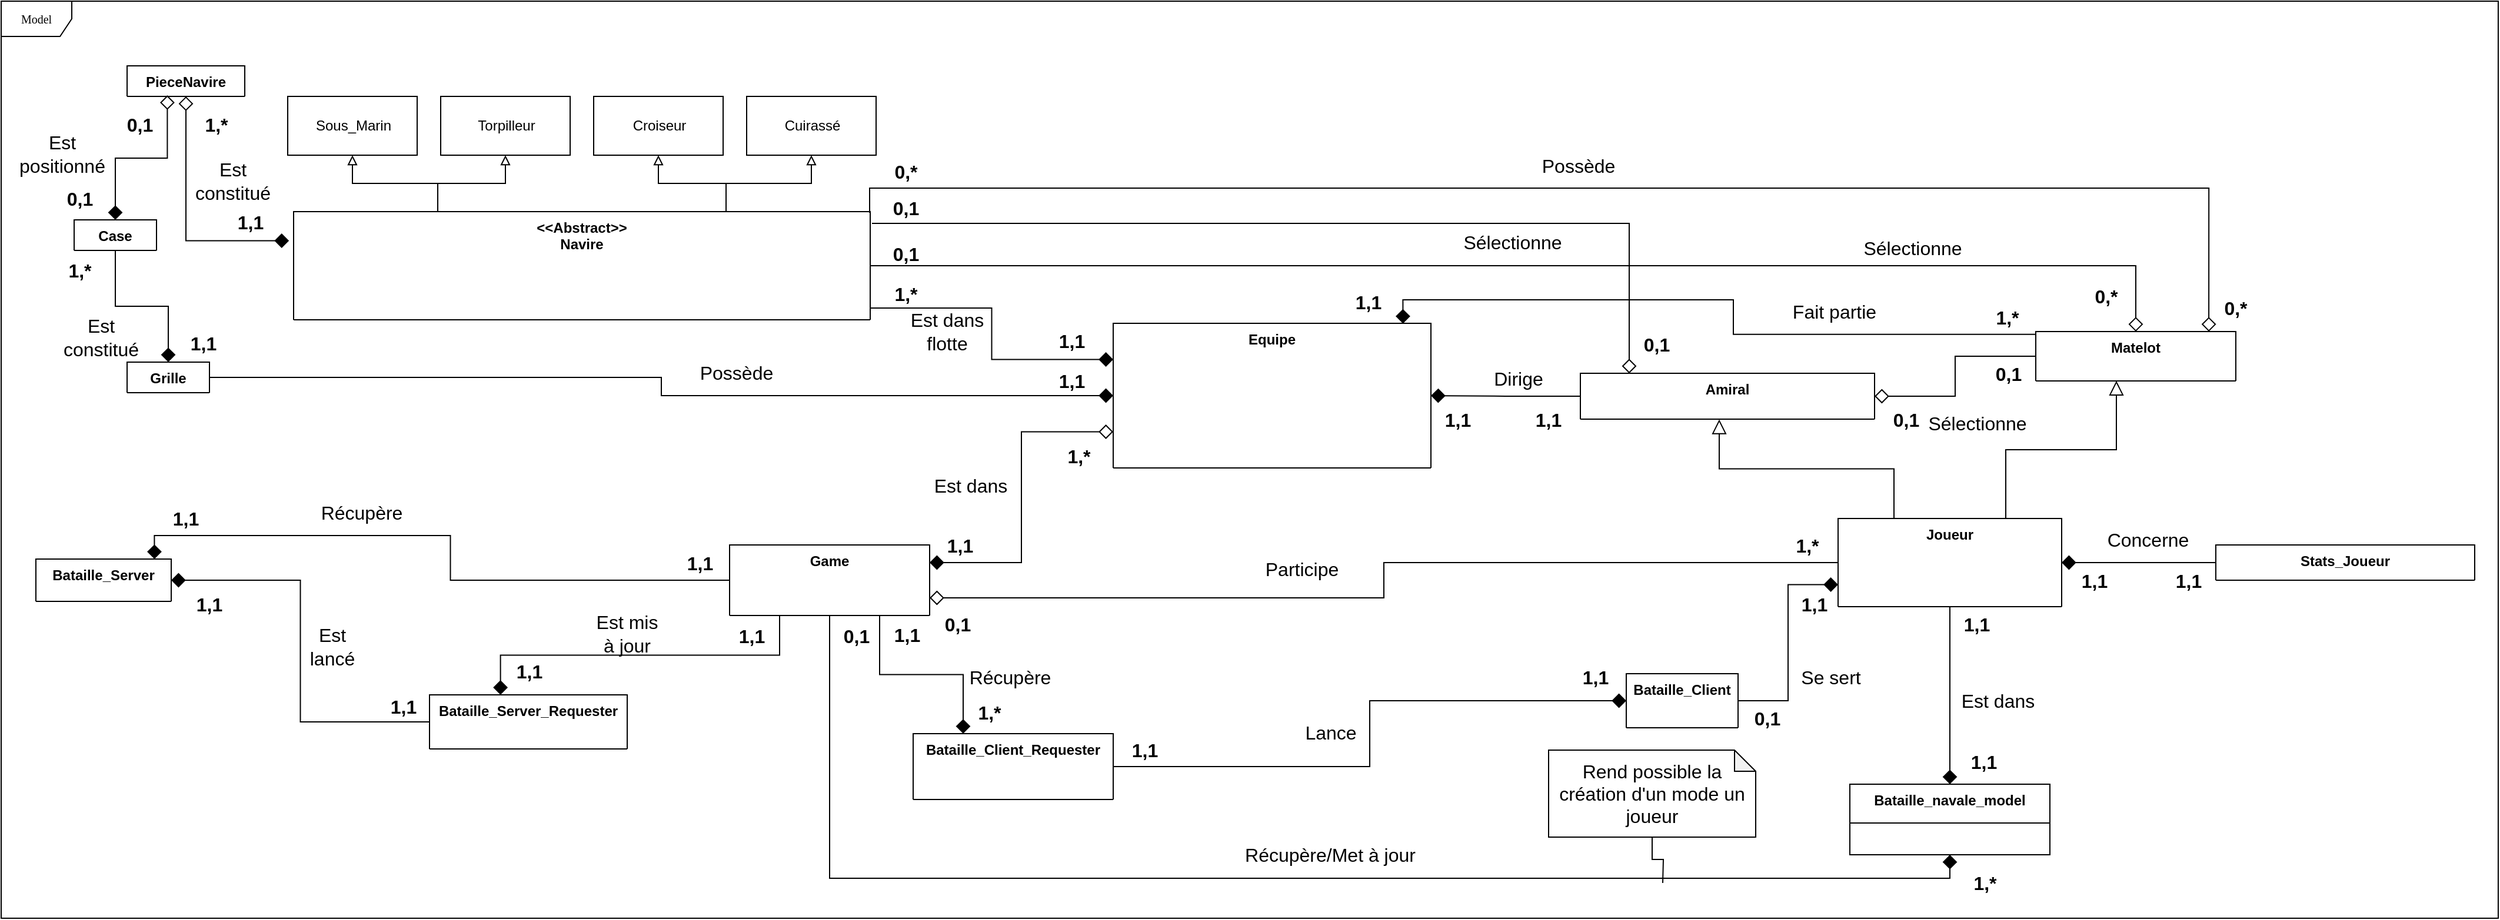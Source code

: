 <mxfile version="10.7.9" type="device"><diagram name="Page-1" id="c4acf3e9-155e-7222-9cf6-157b1a14988f"><mxGraphModel dx="4135" dy="1478" grid="1" gridSize="10" guides="1" tooltips="1" connect="1" arrows="1" fold="1" page="1" pageScale="1" pageWidth="850" pageHeight="1100" background="#ffffff" math="0" shadow="0"><root><mxCell id="0"/><mxCell id="1" parent="0"/><mxCell id="17acba5748e5396b-1" value="Model" style="shape=umlFrame;whiteSpace=wrap;html=1;rounded=0;shadow=0;comic=0;labelBackgroundColor=none;strokeColor=#000000;strokeWidth=1;fillColor=#ffffff;fontFamily=Verdana;fontSize=10;fontColor=#000000;align=center;" parent="1" vertex="1"><mxGeometry x="-282" y="10" width="2122" height="780" as="geometry"/></mxCell><mxCell id="5d2195bd80daf111-40" style="edgeStyle=orthogonalEdgeStyle;rounded=0;html=1;dashed=1;labelBackgroundColor=none;startFill=0;endArrow=open;endFill=0;endSize=10;fontFamily=Verdana;fontSize=10;" parent="1" edge="1"><mxGeometry relative="1" as="geometry"><Array as="points"/><mxPoint x="730" y="838" as="targetPoint"/></mxGeometry></mxCell><mxCell id="5d2195bd80daf111-39" style="edgeStyle=orthogonalEdgeStyle;rounded=0;html=1;dashed=1;labelBackgroundColor=none;startFill=0;endArrow=open;endFill=0;endSize=10;fontFamily=Verdana;fontSize=10;" parent="1" edge="1"><mxGeometry relative="1" as="geometry"><mxPoint x="730" y="978" as="targetPoint"/></mxGeometry></mxCell><mxCell id="5d2195bd80daf111-41" style="edgeStyle=orthogonalEdgeStyle;rounded=0;html=1;dashed=1;labelBackgroundColor=none;startFill=0;endArrow=open;endFill=0;endSize=10;fontFamily=Verdana;fontSize=10;" parent="1" edge="1"><mxGeometry relative="1" as="geometry"><Array as="points"/><mxPoint x="730" y="628" as="targetPoint"/></mxGeometry></mxCell><mxCell id="5d2195bd80daf111-32" style="edgeStyle=orthogonalEdgeStyle;rounded=0;html=1;dashed=1;labelBackgroundColor=none;startFill=0;endArrow=open;endFill=0;endSize=10;fontFamily=Verdana;fontSize=10;" parent="1" edge="1"><mxGeometry relative="1" as="geometry"><Array as="points"><mxPoint x="170" y="780"/></Array><mxPoint x="190" y="780" as="targetPoint"/></mxGeometry></mxCell><mxCell id="5d2195bd80daf111-33" style="edgeStyle=orthogonalEdgeStyle;rounded=0;html=1;dashed=1;labelBackgroundColor=none;startFill=0;endArrow=open;endFill=0;endSize=10;fontFamily=Verdana;fontSize=10;" parent="1" edge="1"><mxGeometry relative="1" as="geometry"><Array as="points"><mxPoint x="140" y="978"/></Array><mxPoint x="190" y="978" as="targetPoint"/></mxGeometry></mxCell><mxCell id="1sMbNamxGfBA-D-JPtdT-36" style="edgeStyle=orthogonalEdgeStyle;rounded=0;orthogonalLoop=1;jettySize=auto;html=1;exitX=0.25;exitY=0;exitDx=0;exitDy=0;endArrow=block;endFill=0;strokeWidth=1;" parent="1" source="1sMbNamxGfBA-D-JPtdT-6" target="1sMbNamxGfBA-D-JPtdT-32" edge="1"><mxGeometry relative="1" as="geometry"/></mxCell><mxCell id="1sMbNamxGfBA-D-JPtdT-37" style="edgeStyle=orthogonalEdgeStyle;rounded=0;orthogonalLoop=1;jettySize=auto;html=1;exitX=0.25;exitY=0;exitDx=0;exitDy=0;entryX=0.5;entryY=1;entryDx=0;entryDy=0;endArrow=block;endFill=0;strokeWidth=1;" parent="1" source="1sMbNamxGfBA-D-JPtdT-6" target="1sMbNamxGfBA-D-JPtdT-34" edge="1"><mxGeometry relative="1" as="geometry"/></mxCell><mxCell id="1sMbNamxGfBA-D-JPtdT-38" style="edgeStyle=orthogonalEdgeStyle;rounded=0;orthogonalLoop=1;jettySize=auto;html=1;exitX=0.75;exitY=0;exitDx=0;exitDy=0;endArrow=block;endFill=0;strokeWidth=1;" parent="1" source="1sMbNamxGfBA-D-JPtdT-6" target="1sMbNamxGfBA-D-JPtdT-33" edge="1"><mxGeometry relative="1" as="geometry"/></mxCell><mxCell id="1sMbNamxGfBA-D-JPtdT-39" style="edgeStyle=orthogonalEdgeStyle;rounded=0;orthogonalLoop=1;jettySize=auto;html=1;exitX=0.75;exitY=0;exitDx=0;exitDy=0;endArrow=block;endFill=0;strokeWidth=1;" parent="1" source="1sMbNamxGfBA-D-JPtdT-6" target="1sMbNamxGfBA-D-JPtdT-35" edge="1"><mxGeometry relative="1" as="geometry"/></mxCell><mxCell id="iDLjYE1rRmJOe8-HhJFW-146" style="edgeStyle=orthogonalEdgeStyle;rounded=0;orthogonalLoop=1;jettySize=auto;html=1;exitX=1;exitY=0.5;exitDx=0;exitDy=0;entryX=0.5;entryY=0;entryDx=0;entryDy=0;startArrow=none;startFill=0;startSize=10;endArrow=diamond;endFill=0;endSize=10;strokeWidth=1;" parent="1" source="1sMbNamxGfBA-D-JPtdT-7" target="iDLjYE1rRmJOe8-HhJFW-108" edge="1"><mxGeometry relative="1" as="geometry"/></mxCell><mxCell id="iDLjYE1rRmJOe8-HhJFW-147" style="edgeStyle=orthogonalEdgeStyle;rounded=0;orthogonalLoop=1;jettySize=auto;html=1;exitX=1.003;exitY=0.109;exitDx=0;exitDy=0;entryX=0.166;entryY=0.002;entryDx=0;entryDy=0;entryPerimeter=0;startArrow=none;startFill=0;startSize=10;endArrow=diamond;endFill=0;endSize=10;strokeWidth=1;exitPerimeter=0;" parent="1" source="1sMbNamxGfBA-D-JPtdT-6" target="iDLjYE1rRmJOe8-HhJFW-93" edge="1"><mxGeometry relative="1" as="geometry"/></mxCell><mxCell id="1sMbNamxGfBA-D-JPtdT-6" value="&lt;&lt;Abstract&gt;&gt;&#xA;Navire" style="swimlane;fontStyle=1;align=center;verticalAlign=top;childLayout=stackLayout;horizontal=1;startSize=92;horizontalStack=0;resizeParent=1;resizeParentMax=0;resizeLast=0;collapsible=1;marginBottom=0;" parent="1" vertex="1" collapsed="1"><mxGeometry x="-33.5" y="189" width="490" height="92" as="geometry"><mxRectangle x="170" y="178" width="490" height="549" as="alternateBounds"/></mxGeometry></mxCell><mxCell id="1sMbNamxGfBA-D-JPtdT-7" value="- nom: Chaîne" style="text;strokeColor=none;fillColor=none;align=left;verticalAlign=top;spacingLeft=4;spacingRight=4;overflow=hidden;rotatable=0;points=[[0,0.5],[1,0.5]];portConstraint=eastwest;" parent="1sMbNamxGfBA-D-JPtdT-6" vertex="1"><mxGeometry y="92" width="490" height="26" as="geometry"/></mxCell><mxCell id="1sMbNamxGfBA-D-JPtdT-11" value="- estHorizontal: Booléen" style="text;strokeColor=none;fillColor=none;align=left;verticalAlign=top;spacingLeft=4;spacingRight=4;overflow=hidden;rotatable=0;points=[[0,0.5],[1,0.5]];portConstraint=eastwest;" parent="1sMbNamxGfBA-D-JPtdT-6" vertex="1"><mxGeometry y="118" width="490" height="26" as="geometry"/></mxCell><mxCell id="1sMbNamxGfBA-D-JPtdT-12" value="- tempsRechargement: Entier" style="text;strokeColor=none;fillColor=none;align=left;verticalAlign=top;spacingLeft=4;spacingRight=4;overflow=hidden;rotatable=0;points=[[0,0.5],[1,0.5]];portConstraint=eastwest;" parent="1sMbNamxGfBA-D-JPtdT-6" vertex="1"><mxGeometry y="144" width="490" height="26" as="geometry"/></mxCell><mxCell id="1sMbNamxGfBA-D-JPtdT-8" value="" style="line;strokeWidth=1;fillColor=none;align=left;verticalAlign=middle;spacingTop=-1;spacingLeft=3;spacingRight=3;rotatable=0;labelPosition=right;points=[];portConstraint=eastwest;" parent="1sMbNamxGfBA-D-JPtdT-6" vertex="1"><mxGeometry y="170" width="490" height="8" as="geometry"/></mxCell><mxCell id="1sMbNamxGfBA-D-JPtdT-9" value="+ initPieces(): Void&#xA;+ getEtatString(): Chaîne&#xA;+ verifieEtat(): Void&#xA;+ estEndommage(): Booléen&#xA;+ tourne(): Void&#xA;&#xA;+ placeNavire(Grille, Entier, Entier): Void+ retireNavire(): Void&#xA;+ deplacementNavire(Grille, Entier, Entier: Void&#xA;&#xA;- changePositionNavire(Grille, Entier, Entier, Booléen): Void- verificationChangementPosition(Grille, Entier, Entier, Booléen): Booléen&#xA;+ isPiecePresente(PieceNavire): Booléen&#xA;&#xA;+ tirer(Grille, Entier, Entier): Navire- verificationTirPosition(Entier, Entier): Booléen&#xA;- coordonneSurOuAutourPiece(Entier, Entier, PieceNavire): Booléen&#xA;- peutTirer(): Booléen&#xA;+ annuleTempsRechargement(): Void&#xA;+ decrementeTempsRechargement(): Void&#xA;&#xA;+ checkPosition(Grille, Entier, Entier): Booléen+ getCasePourDeplacementTete(Entier, Entier): Entier[]&#xA;- getCasePourDeplacementTeteVertical(Entier, Entier): Entier[]&#xA;- getCasePourDeplacementTeteHorizontal(Entier, Entier): Entier[]&#xA;- getCorrespondanceX(Entier): Booléen&#xA;- getCorrespondanceY(Entier) Booléen&#xA;+ getPieces(): PieceNavire[]&#xA;+ getTete(): PieceNavire&#xA;+ isEstCoule(): Booléen&#xA;" style="text;strokeColor=none;fillColor=none;align=left;verticalAlign=top;spacingLeft=4;spacingRight=4;overflow=hidden;rotatable=0;points=[[0,0.5],[1,0.5]];portConstraint=eastwest;" parent="1sMbNamxGfBA-D-JPtdT-6" vertex="1"><mxGeometry y="178" width="490" height="371" as="geometry"/></mxCell><mxCell id="1sMbNamxGfBA-D-JPtdT-28" value="PieceNavire" style="swimlane;fontStyle=1;align=center;verticalAlign=top;childLayout=stackLayout;horizontal=1;startSize=26;horizontalStack=0;resizeParent=1;resizeParentMax=0;resizeLast=0;collapsible=1;marginBottom=0;" parent="1" vertex="1" collapsed="1"><mxGeometry x="-175" y="65" width="100" height="26" as="geometry"><mxRectangle x="-175" y="65" width="190" height="216" as="alternateBounds"/></mxGeometry></mxCell><mxCell id="1sMbNamxGfBA-D-JPtdT-29" value="- estEndommage: Booléen" style="text;strokeColor=none;fillColor=none;align=left;verticalAlign=top;spacingLeft=4;spacingRight=4;overflow=hidden;rotatable=0;points=[[0,0.5],[1,0.5]];portConstraint=eastwest;" parent="1sMbNamxGfBA-D-JPtdT-28" vertex="1"><mxGeometry y="26" width="100" height="26" as="geometry"/></mxCell><mxCell id="1sMbNamxGfBA-D-JPtdT-30" value="" style="line;strokeWidth=1;fillColor=none;align=left;verticalAlign=middle;spacingTop=-1;spacingLeft=3;spacingRight=3;rotatable=0;labelPosition=right;points=[];portConstraint=eastwest;" parent="1sMbNamxGfBA-D-JPtdT-28" vertex="1"><mxGeometry y="52" width="100" height="8" as="geometry"/></mxCell><mxCell id="1sMbNamxGfBA-D-JPtdT-31" value="+ changePosition(Case): Void" style="text;strokeColor=none;fillColor=none;align=left;verticalAlign=top;spacingLeft=4;spacingRight=4;overflow=hidden;rotatable=0;points=[[0,0.5],[1,0.5]];portConstraint=eastwest;" parent="1sMbNamxGfBA-D-JPtdT-28" vertex="1"><mxGeometry y="60" width="100" height="26" as="geometry"/></mxCell><mxCell id="1sMbNamxGfBA-D-JPtdT-40" value="+ retirePiece(): Void" style="text;strokeColor=none;fillColor=none;align=left;verticalAlign=top;spacingLeft=4;spacingRight=4;overflow=hidden;rotatable=0;points=[[0,0.5],[1,0.5]];portConstraint=eastwest;" parent="1sMbNamxGfBA-D-JPtdT-28" vertex="1"><mxGeometry y="86" width="100" height="26" as="geometry"/></mxCell><mxCell id="1sMbNamxGfBA-D-JPtdT-41" value="+ recoitDommage(): Void" style="text;strokeColor=none;fillColor=none;align=left;verticalAlign=top;spacingLeft=4;spacingRight=4;overflow=hidden;rotatable=0;points=[[0,0.5],[1,0.5]];portConstraint=eastwest;" parent="1sMbNamxGfBA-D-JPtdT-28" vertex="1"><mxGeometry y="112" width="100" height="26" as="geometry"/></mxCell><mxCell id="1sMbNamxGfBA-D-JPtdT-42" value="+ isEstEndommage(): Booléen" style="text;strokeColor=none;fillColor=none;align=left;verticalAlign=top;spacingLeft=4;spacingRight=4;overflow=hidden;rotatable=0;points=[[0,0.5],[1,0.5]];portConstraint=eastwest;" parent="1sMbNamxGfBA-D-JPtdT-28" vertex="1"><mxGeometry y="138" width="100" height="26" as="geometry"/></mxCell><mxCell id="1sMbNamxGfBA-D-JPtdT-43" value="+ getPosition(): Case" style="text;strokeColor=none;fillColor=none;align=left;verticalAlign=top;spacingLeft=4;spacingRight=4;overflow=hidden;rotatable=0;points=[[0,0.5],[1,0.5]];portConstraint=eastwest;" parent="1sMbNamxGfBA-D-JPtdT-28" vertex="1"><mxGeometry y="164" width="100" height="26" as="geometry"/></mxCell><mxCell id="1sMbNamxGfBA-D-JPtdT-45" value="+ getNavireAttache(): Navire" style="text;strokeColor=none;fillColor=none;align=left;verticalAlign=top;spacingLeft=4;spacingRight=4;overflow=hidden;rotatable=0;points=[[0,0.5],[1,0.5]];portConstraint=eastwest;" parent="1sMbNamxGfBA-D-JPtdT-28" vertex="1"><mxGeometry y="190" width="100" height="26" as="geometry"/></mxCell><mxCell id="1sMbNamxGfBA-D-JPtdT-32" value="Sous_Marin" style="html=1;" parent="1" vertex="1"><mxGeometry x="-38.5" y="91" width="110" height="50" as="geometry"/></mxCell><mxCell id="1sMbNamxGfBA-D-JPtdT-33" value="Croiseur" style="html=1;" parent="1" vertex="1"><mxGeometry x="221.5" y="91" width="110" height="50" as="geometry"/></mxCell><mxCell id="1sMbNamxGfBA-D-JPtdT-34" value="Torpilleur" style="html=1;" parent="1" vertex="1"><mxGeometry x="91.5" y="91" width="110" height="50" as="geometry"/></mxCell><mxCell id="1sMbNamxGfBA-D-JPtdT-35" value="Cuirassé" style="html=1;" parent="1" vertex="1"><mxGeometry x="351.5" y="91" width="110" height="50" as="geometry"/></mxCell><mxCell id="1sMbNamxGfBA-D-JPtdT-46" style="edgeStyle=orthogonalEdgeStyle;rounded=0;orthogonalLoop=1;jettySize=auto;html=1;exitX=-0.008;exitY=0.269;exitDx=0;exitDy=0;endArrow=diamond;endFill=0;strokeWidth=1;startArrow=diamond;startFill=1;targetPerimeterSpacing=0;endSize=10;startSize=10;exitPerimeter=0;" parent="1" source="1sMbNamxGfBA-D-JPtdT-11" target="1sMbNamxGfBA-D-JPtdT-41" edge="1"><mxGeometry relative="1" as="geometry"/></mxCell><mxCell id="iDLjYE1rRmJOe8-HhJFW-1" value="Equipe" style="swimlane;fontStyle=1;align=center;verticalAlign=top;childLayout=stackLayout;horizontal=1;startSize=123;horizontalStack=0;resizeParent=1;resizeParentMax=0;resizeLast=0;collapsible=1;marginBottom=0;" parent="1" vertex="1" collapsed="1"><mxGeometry x="663" y="284" width="270" height="123" as="geometry"><mxRectangle x="760" y="397" width="340" height="496" as="alternateBounds"/></mxGeometry></mxCell><mxCell id="iDLjYE1rRmJOe8-HhJFW-2" value="- nom: Chaîne" style="text;strokeColor=none;fillColor=none;align=left;verticalAlign=top;spacingLeft=4;spacingRight=4;overflow=hidden;rotatable=0;points=[[0,0.5],[1,0.5]];portConstraint=eastwest;" parent="iDLjYE1rRmJOe8-HhJFW-1" vertex="1"><mxGeometry y="123" width="270" height="26" as="geometry"/></mxCell><mxCell id="iDLjYE1rRmJOe8-HhJFW-6" value="- couleur: Chaîne" style="text;strokeColor=none;fillColor=none;align=left;verticalAlign=top;spacingLeft=4;spacingRight=4;overflow=hidden;rotatable=0;points=[[0,0.5],[1,0.5]];portConstraint=eastwest;" parent="iDLjYE1rRmJOe8-HhJFW-1" vertex="1"><mxGeometry y="149" width="270" height="26" as="geometry"/></mxCell><mxCell id="iDLjYE1rRmJOe8-HhJFW-7" value="- estPret: Booléen" style="text;strokeColor=none;fillColor=none;align=left;verticalAlign=top;spacingLeft=4;spacingRight=4;overflow=hidden;rotatable=0;points=[[0,0.5],[1,0.5]];portConstraint=eastwest;" parent="iDLjYE1rRmJOe8-HhJFW-1" vertex="1"><mxGeometry y="175" width="270" height="26" as="geometry"/></mxCell><mxCell id="iDLjYE1rRmJOe8-HhJFW-5" value="- aAbandonne: Booléen" style="text;strokeColor=none;fillColor=none;align=left;verticalAlign=top;spacingLeft=4;spacingRight=4;overflow=hidden;rotatable=0;points=[[0,0.5],[1,0.5]];portConstraint=eastwest;" parent="iDLjYE1rRmJOe8-HhJFW-1" vertex="1"><mxGeometry y="201" width="270" height="26" as="geometry"/></mxCell><mxCell id="iDLjYE1rRmJOe8-HhJFW-3" value="" style="line;strokeWidth=1;fillColor=none;align=left;verticalAlign=middle;spacingTop=-1;spacingLeft=3;spacingRight=3;rotatable=0;labelPosition=right;points=[];portConstraint=eastwest;" parent="iDLjYE1rRmJOe8-HhJFW-1" vertex="1"><mxGeometry y="227" width="270" height="8" as="geometry"/></mxCell><mxCell id="iDLjYE1rRmJOe8-HhJFW-4" value="- initNavires(): Void&#xA;+ printEtatFlotte(): Void&#xA;+ getNBMatelots(): Entier&#xA;+ getIDEtNomsMembres(): Chaîne[]&#xA;+ changeEtatApresDegat(Navire): Void&#xA;+ retireNavireATousMatelots(Navire): Void&#xA;+ retireNavireATousMatelotsAvecRole(Navire, Booléen): Void&#xA;+ verifieSiAPerdu(): Booléen&#xA;- flotteDetruite(): Booléen&#xA;+ getEquipeAdverse() Equipe&#xA;+ dansFlotte(Navire): Booléen&#xA;+ setEquipeToPret(): Booléen&#xA;+ getANavireParNom(Chaîne): Navire&#xA;+ getAMatelotParId(Entier): Matelot&#xA;+ getAMatelotDansListe(Entier): Matelot&#xA;+ getNom(): Chaîne&#xA;+ getCouleur(): Chaîne&#xA;+ getGrille(): Grille&#xA;+ getPartie(): Game&#xA;+ getNavires(): Navire[]&#xA;+ isEstPret(): Booléen&#xA;+ getAmiral(): Amiral" style="text;strokeColor=none;fillColor=none;align=left;verticalAlign=top;spacingLeft=4;spacingRight=4;overflow=hidden;rotatable=0;points=[[0,0.5],[1,0.5]];portConstraint=eastwest;" parent="iDLjYE1rRmJOe8-HhJFW-1" vertex="1"><mxGeometry y="235" width="270" height="322" as="geometry"/></mxCell><mxCell id="iDLjYE1rRmJOe8-HhJFW-32" style="edgeStyle=orthogonalEdgeStyle;rounded=0;orthogonalLoop=1;jettySize=auto;html=1;exitX=1.001;exitY=0.891;exitDx=0;exitDy=0;entryX=0;entryY=0.25;entryDx=0;entryDy=0;endArrow=diamond;endFill=1;endSize=10;exitPerimeter=0;" parent="1" source="1sMbNamxGfBA-D-JPtdT-6" target="iDLjYE1rRmJOe8-HhJFW-1" edge="1"><mxGeometry relative="1" as="geometry"/></mxCell><mxCell id="iDLjYE1rRmJOe8-HhJFW-242" style="edgeStyle=orthogonalEdgeStyle;rounded=0;orthogonalLoop=1;jettySize=auto;html=1;exitX=0.25;exitY=1;exitDx=0;exitDy=0;entryX=0.359;entryY=-0.001;entryDx=0;entryDy=0;entryPerimeter=0;startArrow=none;startFill=0;startSize=10;endArrow=diamond;endFill=1;endSize=10;strokeWidth=1;" parent="1" source="iDLjYE1rRmJOe8-HhJFW-60" target="iDLjYE1rRmJOe8-HhJFW-228" edge="1"><mxGeometry relative="1" as="geometry"/></mxCell><mxCell id="iDLjYE1rRmJOe8-HhJFW-244" style="edgeStyle=orthogonalEdgeStyle;rounded=0;orthogonalLoop=1;jettySize=auto;html=1;entryX=0.876;entryY=0;entryDx=0;entryDy=0;entryPerimeter=0;startArrow=none;startFill=0;startSize=10;endArrow=diamond;endFill=1;endSize=10;strokeWidth=1;" parent="1" source="iDLjYE1rRmJOe8-HhJFW-66" target="iDLjYE1rRmJOe8-HhJFW-218" edge="1"><mxGeometry relative="1" as="geometry"/></mxCell><mxCell id="iDLjYE1rRmJOe8-HhJFW-245" style="edgeStyle=orthogonalEdgeStyle;rounded=0;orthogonalLoop=1;jettySize=auto;html=1;exitX=0.75;exitY=1;exitDx=0;exitDy=0;entryX=0.25;entryY=0;entryDx=0;entryDy=0;startArrow=none;startFill=0;startSize=10;endArrow=diamond;endFill=1;endSize=10;strokeWidth=1;" parent="1" source="iDLjYE1rRmJOe8-HhJFW-60" target="iDLjYE1rRmJOe8-HhJFW-208" edge="1"><mxGeometry relative="1" as="geometry"/></mxCell><mxCell id="iDLjYE1rRmJOe8-HhJFW-253" style="edgeStyle=orthogonalEdgeStyle;rounded=0;orthogonalLoop=1;jettySize=auto;html=1;exitX=0.5;exitY=1;exitDx=0;exitDy=0;entryX=0.5;entryY=1;entryDx=0;entryDy=0;startArrow=none;startFill=0;startSize=10;endArrow=diamond;endFill=1;endSize=10;strokeWidth=1;" parent="1" source="iDLjYE1rRmJOe8-HhJFW-60" target="iDLjYE1rRmJOe8-HhJFW-249" edge="1"><mxGeometry relative="1" as="geometry"/></mxCell><mxCell id="iDLjYE1rRmJOe8-HhJFW-60" value="Game" style="swimlane;fontStyle=1;align=center;verticalAlign=top;childLayout=stackLayout;horizontal=1;startSize=60;horizontalStack=0;resizeParent=1;resizeParentMax=0;resizeLast=0;collapsible=1;marginBottom=0;" parent="1" vertex="1" collapsed="1"><mxGeometry x="337" y="472.5" width="170" height="60" as="geometry"><mxRectangle x="260" y="840" width="290" height="334" as="alternateBounds"/></mxGeometry></mxCell><mxCell id="iDLjYE1rRmJOe8-HhJFW-61" value="- peutCommencer: Booléen" style="text;strokeColor=none;fillColor=none;align=left;verticalAlign=top;spacingLeft=4;spacingRight=4;overflow=hidden;rotatable=0;points=[[0,0.5],[1,0.5]];portConstraint=eastwest;" parent="iDLjYE1rRmJOe8-HhJFW-60" vertex="1"><mxGeometry y="60" width="170" height="26" as="geometry"/></mxCell><mxCell id="iDLjYE1rRmJOe8-HhJFW-65" value="" style="line;strokeWidth=1;fillColor=none;align=left;verticalAlign=middle;spacingTop=-1;spacingLeft=3;spacingRight=3;rotatable=0;labelPosition=right;points=[];portConstraint=eastwest;" parent="iDLjYE1rRmJOe8-HhJFW-60" vertex="1"><mxGeometry y="86" width="170" height="8" as="geometry"/></mxCell><mxCell id="iDLjYE1rRmJOe8-HhJFW-66" value="+ ajouteJoueur(Joueur): Void&#xA;+ changeIdJoueurs(): Void&#xA;+ getNomsJoueur(): Chaîne[]&#xA;+ getNomsEquipesEtJoueurs(): Chaîne[][]&#xA;+ createTeams(): Booléen&#xA;- getTabStringEquipes(): Chaîne[][]&#xA;- removeRandomJoueur(): Joueur&#xA;- trouveNomEquipeEasterEgg(Chaîne nomAmiral)&#xA;+ getAutreEquipe(Equipe): Equipe&#xA;+ getVainqueur(): Equipe[]&#xA;+ getMatelot(Entier): Matelot&#xA;+ getNavire(Equipe, Chaîne): Navire&#xA;- doPrintLn(Chaîne): Void&#xA;+ isPeutCommencer(): Booléen&#xA;+ getEquipeRouge(): Equipe&#xA;+ getEquipeBleu(): Equipe" style="text;strokeColor=none;fillColor=none;align=left;verticalAlign=top;spacingLeft=4;spacingRight=4;overflow=hidden;rotatable=0;points=[[0,0.5],[1,0.5]];portConstraint=eastwest;" parent="iDLjYE1rRmJOe8-HhJFW-60" vertex="1"><mxGeometry y="94" width="170" height="240" as="geometry"/></mxCell><mxCell id="iDLjYE1rRmJOe8-HhJFW-134" style="edgeStyle=orthogonalEdgeStyle;rounded=0;orthogonalLoop=1;jettySize=auto;html=1;exitX=0.25;exitY=0;exitDx=0;exitDy=0;entryX=0.472;entryY=1.005;entryDx=0;entryDy=0;entryPerimeter=0;startArrow=none;startFill=0;startSize=10;endArrow=block;endFill=0;endSize=10;strokeWidth=1;" parent="1" source="iDLjYE1rRmJOe8-HhJFW-71" target="iDLjYE1rRmJOe8-HhJFW-126" edge="1"><mxGeometry relative="1" as="geometry"/></mxCell><mxCell id="iDLjYE1rRmJOe8-HhJFW-135" style="edgeStyle=orthogonalEdgeStyle;rounded=0;orthogonalLoop=1;jettySize=auto;html=1;exitX=0.75;exitY=0;exitDx=0;exitDy=0;startArrow=none;startFill=0;startSize=10;endArrow=block;endFill=0;endSize=10;strokeWidth=1;entryX=0.403;entryY=0.996;entryDx=0;entryDy=0;entryPerimeter=0;" parent="1" source="iDLjYE1rRmJOe8-HhJFW-71" target="iDLjYE1rRmJOe8-HhJFW-131" edge="1"><mxGeometry relative="1" as="geometry"><mxPoint x="1720" y="860" as="targetPoint"/></mxGeometry></mxCell><mxCell id="iDLjYE1rRmJOe8-HhJFW-254" style="edgeStyle=orthogonalEdgeStyle;rounded=0;orthogonalLoop=1;jettySize=auto;html=1;exitX=0.5;exitY=1;exitDx=0;exitDy=0;entryX=0.5;entryY=0;entryDx=0;entryDy=0;startArrow=none;startFill=0;startSize=10;endArrow=diamond;endFill=1;endSize=10;strokeWidth=1;" parent="1" source="iDLjYE1rRmJOe8-HhJFW-71" target="iDLjYE1rRmJOe8-HhJFW-249" edge="1"><mxGeometry relative="1" as="geometry"/></mxCell><mxCell id="iDLjYE1rRmJOe8-HhJFW-71" value="Joueur" style="swimlane;fontStyle=1;align=center;verticalAlign=top;childLayout=stackLayout;horizontal=1;startSize=75;horizontalStack=0;resizeParent=1;resizeParentMax=0;resizeLast=0;collapsible=1;marginBottom=0;" parent="1" vertex="1" collapsed="1"><mxGeometry x="1279" y="450" width="190" height="75" as="geometry"><mxRectangle x="1350" y="1005" width="290" height="465" as="alternateBounds"/></mxGeometry></mxCell><mxCell id="iDLjYE1rRmJOe8-HhJFW-78" value="- nom: Chaîne" style="text;strokeColor=none;fillColor=none;align=left;verticalAlign=top;spacingLeft=4;spacingRight=4;overflow=hidden;rotatable=0;points=[[0,0.5],[1,0.5]];portConstraint=eastwest;" parent="iDLjYE1rRmJOe8-HhJFW-71" vertex="1"><mxGeometry y="75" width="190" height="26" as="geometry"/></mxCell><mxCell id="iDLjYE1rRmJOe8-HhJFW-86" value="- id: Entier" style="text;strokeColor=none;fillColor=none;align=left;verticalAlign=top;spacingLeft=4;spacingRight=4;overflow=hidden;rotatable=0;points=[[0,0.5],[1,0.5]];portConstraint=eastwest;" parent="iDLjYE1rRmJOe8-HhJFW-71" vertex="1"><mxGeometry y="101" width="190" height="26" as="geometry"/></mxCell><mxCell id="iDLjYE1rRmJOe8-HhJFW-73" value="" style="line;strokeWidth=1;fillColor=none;align=left;verticalAlign=middle;spacingTop=-1;spacingLeft=3;spacingRight=3;rotatable=0;labelPosition=right;points=[];portConstraint=eastwest;" parent="iDLjYE1rRmJOe8-HhJFW-71" vertex="1"><mxGeometry y="127" width="190" height="8" as="geometry"/></mxCell><mxCell id="iDLjYE1rRmJOe8-HhJFW-74" value="+ creerPartie(Entier) Booléen" style="text;strokeColor=none;fillColor=none;align=left;verticalAlign=top;spacingLeft=4;spacingRight=4;overflow=hidden;rotatable=0;points=[[0,0.5],[1,0.5]];portConstraint=eastwest;" parent="iDLjYE1rRmJOe8-HhJFW-71" vertex="1"><mxGeometry y="135" width="190" height="30" as="geometry"/></mxCell><mxCell id="iDLjYE1rRmJOe8-HhJFW-80" value="+ rejoindrePartie(Chaîne, Entier): Booléen" style="text;strokeColor=none;fillColor=none;align=left;verticalAlign=top;spacingLeft=4;spacingRight=4;overflow=hidden;rotatable=0;points=[[0,0.5],[1,0.5]];portConstraint=eastwest;" parent="iDLjYE1rRmJOe8-HhJFW-71" vertex="1"><mxGeometry y="165" width="190" height="30" as="geometry"/></mxCell><mxCell id="iDLjYE1rRmJOe8-HhJFW-81" value="+ isHote(): Booléen" style="text;strokeColor=none;fillColor=none;align=left;verticalAlign=top;spacingLeft=4;spacingRight=4;overflow=hidden;rotatable=0;points=[[0,0.5],[1,0.5]];portConstraint=eastwest;" parent="iDLjYE1rRmJOe8-HhJFW-71" vertex="1"><mxGeometry y="195" width="190" height="30" as="geometry"/></mxCell><mxCell id="iDLjYE1rRmJOe8-HhJFW-82" value="+ isInTeam(Chaîne[]): Entier" style="text;strokeColor=none;fillColor=none;align=left;verticalAlign=top;spacingLeft=4;spacingRight=4;overflow=hidden;rotatable=0;points=[[0,0.5],[1,0.5]];portConstraint=eastwest;" parent="iDLjYE1rRmJOe8-HhJFW-71" vertex="1"><mxGeometry y="225" width="190" height="30" as="geometry"/></mxCell><mxCell id="iDLjYE1rRmJOe8-HhJFW-83" value="+ quitterPartie(): Void" style="text;strokeColor=none;fillColor=none;align=left;verticalAlign=top;spacingLeft=4;spacingRight=4;overflow=hidden;rotatable=0;points=[[0,0.5],[1,0.5]];portConstraint=eastwest;" parent="iDLjYE1rRmJOe8-HhJFW-71" vertex="1"><mxGeometry y="255" width="190" height="30" as="geometry"/></mxCell><mxCell id="iDLjYE1rRmJOe8-HhJFW-85" value="+ getNom(): Chaîne" style="text;strokeColor=none;fillColor=none;align=left;verticalAlign=top;spacingLeft=4;spacingRight=4;overflow=hidden;rotatable=0;points=[[0,0.5],[1,0.5]];portConstraint=eastwest;" parent="iDLjYE1rRmJOe8-HhJFW-71" vertex="1"><mxGeometry y="285" width="190" height="30" as="geometry"/></mxCell><mxCell id="iDLjYE1rRmJOe8-HhJFW-87" value="+ setEquipe(Equipe): Void" style="text;strokeColor=none;fillColor=none;align=left;verticalAlign=top;spacingLeft=4;spacingRight=4;overflow=hidden;rotatable=0;points=[[0,0.5],[1,0.5]];portConstraint=eastwest;" parent="iDLjYE1rRmJOe8-HhJFW-71" vertex="1"><mxGeometry y="315" width="190" height="30" as="geometry"/></mxCell><mxCell id="iDLjYE1rRmJOe8-HhJFW-88" value="+ getStatistiques(): Stats_Joueur" style="text;strokeColor=none;fillColor=none;align=left;verticalAlign=top;spacingLeft=4;spacingRight=4;overflow=hidden;rotatable=0;points=[[0,0.5],[1,0.5]];portConstraint=eastwest;" parent="iDLjYE1rRmJOe8-HhJFW-71" vertex="1"><mxGeometry y="345" width="190" height="30" as="geometry"/></mxCell><mxCell id="iDLjYE1rRmJOe8-HhJFW-89" value="+ getId(): Entier" style="text;strokeColor=none;fillColor=none;align=left;verticalAlign=top;spacingLeft=4;spacingRight=4;overflow=hidden;rotatable=0;points=[[0,0.5],[1,0.5]];portConstraint=eastwest;" parent="iDLjYE1rRmJOe8-HhJFW-71" vertex="1"><mxGeometry y="375" width="190" height="30" as="geometry"/></mxCell><mxCell id="iDLjYE1rRmJOe8-HhJFW-90" value="+ setId(Entier): Void" style="text;strokeColor=none;fillColor=none;align=left;verticalAlign=top;spacingLeft=4;spacingRight=4;overflow=hidden;rotatable=0;points=[[0,0.5],[1,0.5]];portConstraint=eastwest;" parent="iDLjYE1rRmJOe8-HhJFW-71" vertex="1"><mxGeometry y="405" width="190" height="30" as="geometry"/></mxCell><mxCell id="iDLjYE1rRmJOe8-HhJFW-79" value="+ getClient(): Bataille_Client" style="text;strokeColor=none;fillColor=none;align=left;verticalAlign=top;spacingLeft=4;spacingRight=4;overflow=hidden;rotatable=0;points=[[0,0.5],[1,0.5]];portConstraint=eastwest;" parent="iDLjYE1rRmJOe8-HhJFW-71" vertex="1"><mxGeometry y="435" width="190" height="30" as="geometry"/></mxCell><mxCell id="iDLjYE1rRmJOe8-HhJFW-76" style="edgeStyle=orthogonalEdgeStyle;rounded=0;orthogonalLoop=1;jettySize=auto;html=1;exitX=0;exitY=0.75;exitDx=0;exitDy=0;entryX=1;entryY=0.25;entryDx=0;entryDy=0;endArrow=diamond;endFill=1;endSize=10;startArrow=diamond;startFill=0;startSize=10;" parent="1" source="iDLjYE1rRmJOe8-HhJFW-1" target="iDLjYE1rRmJOe8-HhJFW-60" edge="1"><mxGeometry relative="1" as="geometry"/></mxCell><mxCell id="iDLjYE1rRmJOe8-HhJFW-77" style="edgeStyle=orthogonalEdgeStyle;rounded=0;orthogonalLoop=1;jettySize=auto;html=1;exitX=0;exitY=0.5;exitDx=0;exitDy=0;entryX=1;entryY=0.75;entryDx=0;entryDy=0;startArrow=none;startFill=0;startSize=10;endArrow=diamond;endFill=0;endSize=10;strokeWidth=1;" parent="1" source="iDLjYE1rRmJOe8-HhJFW-74" target="iDLjYE1rRmJOe8-HhJFW-60" edge="1"><mxGeometry relative="1" as="geometry"/></mxCell><mxCell id="iDLjYE1rRmJOe8-HhJFW-93" value="Amiral" style="swimlane;fontStyle=1;align=center;verticalAlign=top;childLayout=stackLayout;horizontal=1;startSize=44;horizontalStack=0;resizeParent=1;resizeParentMax=0;resizeLast=0;collapsible=1;marginBottom=0;" parent="1" vertex="1" collapsed="1"><mxGeometry x="1060" y="326.5" width="250" height="39" as="geometry"><mxRectangle x="1190" y="391" width="290" height="442" as="alternateBounds"/></mxGeometry></mxCell><mxCell id="iDLjYE1rRmJOe8-HhJFW-96" value="" style="line;strokeWidth=1;fillColor=none;align=left;verticalAlign=middle;spacingTop=-1;spacingLeft=3;spacingRight=3;rotatable=0;labelPosition=right;points=[];portConstraint=eastwest;" parent="iDLjYE1rRmJOe8-HhJFW-93" vertex="1"><mxGeometry y="39" width="250" height="8" as="geometry"/></mxCell><mxCell id="iDLjYE1rRmJOe8-HhJFW-97" value="+ tourneNavire(): Void" style="text;strokeColor=none;fillColor=none;align=left;verticalAlign=top;spacingLeft=4;spacingRight=4;overflow=hidden;rotatable=0;points=[[0,0.5],[1,0.5]];portConstraint=eastwest;" parent="iDLjYE1rRmJOe8-HhJFW-93" vertex="1"><mxGeometry y="47" width="250" height="30" as="geometry"/></mxCell><mxCell id="iDLjYE1rRmJOe8-HhJFW-98" value="+ affecteNavire(); Void" style="text;strokeColor=none;fillColor=none;align=left;verticalAlign=top;spacingLeft=4;spacingRight=4;overflow=hidden;rotatable=0;points=[[0,0.5],[1,0.5]];portConstraint=eastwest;" parent="iDLjYE1rRmJOe8-HhJFW-93" vertex="1"><mxGeometry y="77" width="250" height="30" as="geometry"/></mxCell><mxCell id="iDLjYE1rRmJOe8-HhJFW-99" value="+ desaffecteNavire(): Void" style="text;strokeColor=none;fillColor=none;align=left;verticalAlign=top;spacingLeft=4;spacingRight=4;overflow=hidden;rotatable=0;points=[[0,0.5],[1,0.5]];portConstraint=eastwest;" parent="iDLjYE1rRmJOe8-HhJFW-93" vertex="1"><mxGeometry y="107" width="250" height="30" as="geometry"/></mxCell><mxCell id="iDLjYE1rRmJOe8-HhJFW-100" value="+ affecteRole(Booléen)" style="text;strokeColor=none;fillColor=none;align=left;verticalAlign=top;spacingLeft=4;spacingRight=4;overflow=hidden;rotatable=0;points=[[0,0.5],[1,0.5]];portConstraint=eastwest;" parent="iDLjYE1rRmJOe8-HhJFW-93" vertex="1"><mxGeometry y="137" width="250" height="30" as="geometry"/></mxCell><mxCell id="iDLjYE1rRmJOe8-HhJFW-101" value="+ placeNavire(Entier, Entier): Void" style="text;strokeColor=none;fillColor=none;align=left;verticalAlign=top;spacingLeft=4;spacingRight=4;overflow=hidden;rotatable=0;points=[[0,0.5],[1,0.5]];portConstraint=eastwest;" parent="iDLjYE1rRmJOe8-HhJFW-93" vertex="1"><mxGeometry y="167" width="250" height="30" as="geometry"/></mxCell><mxCell id="iDLjYE1rRmJOe8-HhJFW-102" value="+ retireNavire(): Void" style="text;strokeColor=none;fillColor=none;align=left;verticalAlign=top;spacingLeft=4;spacingRight=4;overflow=hidden;rotatable=0;points=[[0,0.5],[1,0.5]];portConstraint=eastwest;" parent="iDLjYE1rRmJOe8-HhJFW-93" vertex="1"><mxGeometry y="197" width="250" height="30" as="geometry"/></mxCell><mxCell id="iDLjYE1rRmJOe8-HhJFW-103" value="- peutPreparer(): Booléen" style="text;strokeColor=none;fillColor=none;align=left;verticalAlign=top;spacingLeft=4;spacingRight=4;overflow=hidden;rotatable=0;points=[[0,0.5],[1,0.5]];portConstraint=eastwest;" parent="iDLjYE1rRmJOe8-HhJFW-93" vertex="1"><mxGeometry y="227" width="250" height="30" as="geometry"/></mxCell><mxCell id="iDLjYE1rRmJOe8-HhJFW-104" value="+ placeTousLesNavires(): Void" style="text;strokeColor=none;fillColor=none;align=left;verticalAlign=top;spacingLeft=4;spacingRight=4;overflow=hidden;rotatable=0;points=[[0,0.5],[1,0.5]];portConstraint=eastwest;" parent="iDLjYE1rRmJOe8-HhJFW-93" vertex="1"><mxGeometry y="257" width="250" height="30" as="geometry"/></mxCell><mxCell id="iDLjYE1rRmJOe8-HhJFW-105" value="+ setNavireSelectionne(Navire): Void" style="text;strokeColor=none;fillColor=none;align=left;verticalAlign=top;spacingLeft=4;spacingRight=4;overflow=hidden;rotatable=0;points=[[0,0.5],[1,0.5]];portConstraint=eastwest;" parent="iDLjYE1rRmJOe8-HhJFW-93" vertex="1"><mxGeometry y="287" width="250" height="30" as="geometry"/></mxCell><mxCell id="iDLjYE1rRmJOe8-HhJFW-106" value="+ setMatelotSelectionne(Matelot): Void" style="text;strokeColor=none;fillColor=none;align=left;verticalAlign=top;spacingLeft=4;spacingRight=4;overflow=hidden;rotatable=0;points=[[0,0.5],[1,0.5]];portConstraint=eastwest;" parent="iDLjYE1rRmJOe8-HhJFW-93" vertex="1"><mxGeometry y="317" width="250" height="30" as="geometry"/></mxCell><mxCell id="iDLjYE1rRmJOe8-HhJFW-107" value="+ deselectNavire(Navire): Void" style="text;strokeColor=none;fillColor=none;align=left;verticalAlign=top;spacingLeft=4;spacingRight=4;overflow=hidden;rotatable=0;points=[[0,0.5],[1,0.5]];portConstraint=eastwest;" parent="iDLjYE1rRmJOe8-HhJFW-93" vertex="1"><mxGeometry y="347" width="250" height="30" as="geometry"/></mxCell><mxCell id="iDLjYE1rRmJOe8-HhJFW-125" value="+ deselectNavireSelectionne(): Void" style="text;strokeColor=none;fillColor=none;align=left;verticalAlign=top;spacingLeft=4;spacingRight=4;overflow=hidden;rotatable=0;points=[[0,0.5],[1,0.5]];portConstraint=eastwest;" parent="iDLjYE1rRmJOe8-HhJFW-93" vertex="1"><mxGeometry y="377" width="250" height="30" as="geometry"/></mxCell><mxCell id="iDLjYE1rRmJOe8-HhJFW-126" value="+ deselectMatelotSelectionne(): Void" style="text;strokeColor=none;fillColor=none;align=left;verticalAlign=top;spacingLeft=4;spacingRight=4;overflow=hidden;rotatable=0;points=[[0,0.5],[1,0.5]];portConstraint=eastwest;" parent="iDLjYE1rRmJOe8-HhJFW-93" vertex="1"><mxGeometry y="407" width="250" height="30" as="geometry"/></mxCell><mxCell id="iDLjYE1rRmJOe8-HhJFW-140" style="edgeStyle=orthogonalEdgeStyle;rounded=0;orthogonalLoop=1;jettySize=auto;html=1;exitX=0.007;exitY=0.058;exitDx=0;exitDy=0;entryX=0.912;entryY=0.002;entryDx=0;entryDy=0;entryPerimeter=0;startArrow=none;startFill=0;startSize=10;endArrow=diamond;endFill=1;endSize=10;strokeWidth=1;exitPerimeter=0;" parent="1" source="iDLjYE1rRmJOe8-HhJFW-108" target="iDLjYE1rRmJOe8-HhJFW-1" edge="1"><mxGeometry relative="1" as="geometry"/></mxCell><mxCell id="iDLjYE1rRmJOe8-HhJFW-108" value="Matelot" style="swimlane;fontStyle=1;align=center;verticalAlign=top;childLayout=stackLayout;horizontal=1;startSize=49;horizontalStack=0;resizeParent=1;resizeParentMax=0;resizeLast=0;collapsible=1;marginBottom=0;" parent="1" vertex="1" collapsed="1"><mxGeometry x="1447" y="291" width="170" height="42" as="geometry"><mxRectangle x="1590" y="268" width="290" height="589" as="alternateBounds"/></mxGeometry></mxCell><mxCell id="iDLjYE1rRmJOe8-HhJFW-109" value="- aUnRole: Booléen" style="text;strokeColor=none;fillColor=none;align=left;verticalAlign=top;spacingLeft=4;spacingRight=4;overflow=hidden;rotatable=0;points=[[0,0.5],[1,0.5]];portConstraint=eastwest;" parent="iDLjYE1rRmJOe8-HhJFW-108" vertex="1"><mxGeometry y="42" width="170" height="26" as="geometry"/></mxCell><mxCell id="iDLjYE1rRmJOe8-HhJFW-110" value="- estAttaquant: Booléen" style="text;strokeColor=none;fillColor=none;align=left;verticalAlign=top;spacingLeft=4;spacingRight=4;overflow=hidden;rotatable=0;points=[[0,0.5],[1,0.5]];portConstraint=eastwest;" parent="iDLjYE1rRmJOe8-HhJFW-108" vertex="1"><mxGeometry y="68" width="170" height="26" as="geometry"/></mxCell><mxCell id="iDLjYE1rRmJOe8-HhJFW-111" value="" style="line;strokeWidth=1;fillColor=none;align=left;verticalAlign=middle;spacingTop=-1;spacingLeft=3;spacingRight=3;rotatable=0;labelPosition=right;points=[];portConstraint=eastwest;" parent="iDLjYE1rRmJOe8-HhJFW-108" vertex="1"><mxGeometry y="94" width="170" height="8" as="geometry"/></mxCell><mxCell id="iDLjYE1rRmJOe8-HhJFW-112" value="+ deplaceNavire(Entier, Entier): Void" style="text;strokeColor=none;fillColor=none;align=left;verticalAlign=top;spacingLeft=4;spacingRight=4;overflow=hidden;rotatable=0;points=[[0,0.5],[1,0.5]];portConstraint=eastwest;" parent="iDLjYE1rRmJOe8-HhJFW-108" vertex="1"><mxGeometry y="102" width="170" height="30" as="geometry"/></mxCell><mxCell id="iDLjYE1rRmJOe8-HhJFW-113" value="+ tirAvecNavire(Entier, Entier): Navire" style="text;strokeColor=none;fillColor=none;align=left;verticalAlign=top;spacingLeft=4;spacingRight=4;overflow=hidden;rotatable=0;points=[[0,0.5],[1,0.5]];portConstraint=eastwest;" parent="iDLjYE1rRmJOe8-HhJFW-108" vertex="1"><mxGeometry y="132" width="170" height="30" as="geometry"/></mxCell><mxCell id="iDLjYE1rRmJOe8-HhJFW-114" value="+ addNavire(Navire): Booléen" style="text;strokeColor=none;fillColor=none;align=left;verticalAlign=top;spacingLeft=4;spacingRight=4;overflow=hidden;rotatable=0;points=[[0,0.5],[1,0.5]];portConstraint=eastwest;" parent="iDLjYE1rRmJOe8-HhJFW-108" vertex="1"><mxGeometry y="162" width="170" height="30" as="geometry"/></mxCell><mxCell id="iDLjYE1rRmJOe8-HhJFW-115" value="+ perdNavire(Navire): Void" style="text;strokeColor=none;fillColor=none;align=left;verticalAlign=top;spacingLeft=4;spacingRight=4;overflow=hidden;rotatable=0;points=[[0,0.5],[1,0.5]];portConstraint=eastwest;" parent="iDLjYE1rRmJOe8-HhJFW-108" vertex="1"><mxGeometry y="192" width="170" height="30" as="geometry"/></mxCell><mxCell id="iDLjYE1rRmJOe8-HhJFW-116" value="+ perdNavire(Navire, Booléen): Void" style="text;strokeColor=none;fillColor=none;align=left;verticalAlign=top;spacingLeft=4;spacingRight=4;overflow=hidden;rotatable=0;points=[[0,0.5],[1,0.5]];portConstraint=eastwest;" parent="iDLjYE1rRmJOe8-HhJFW-108" vertex="1"><mxGeometry y="222" width="170" height="30" as="geometry"/></mxCell><mxCell id="iDLjYE1rRmJOe8-HhJFW-117" value="+ changeRole(Booléen): Void" style="text;strokeColor=none;fillColor=none;align=left;verticalAlign=top;spacingLeft=4;spacingRight=4;overflow=hidden;rotatable=0;points=[[0,0.5],[1,0.5]];portConstraint=eastwest;" parent="iDLjYE1rRmJOe8-HhJFW-108" vertex="1"><mxGeometry y="252" width="170" height="30" as="geometry"/></mxCell><mxCell id="iDLjYE1rRmJOe8-HhJFW-118" value="+ getRoleString(): Chaîne" style="text;strokeColor=none;fillColor=none;align=left;verticalAlign=top;spacingLeft=4;spacingRight=4;overflow=hidden;rotatable=0;points=[[0,0.5],[1,0.5]];portConstraint=eastwest;" parent="iDLjYE1rRmJOe8-HhJFW-108" vertex="1"><mxGeometry y="282" width="170" height="30" as="geometry"/></mxCell><mxCell id="iDLjYE1rRmJOe8-HhJFW-119" value="+ getNomsNaviresControles(): Chaine" style="text;strokeColor=none;fillColor=none;align=left;verticalAlign=top;spacingLeft=4;spacingRight=4;overflow=hidden;rotatable=0;points=[[0,0.5],[1,0.5]];portConstraint=eastwest;" parent="iDLjYE1rRmJOe8-HhJFW-108" vertex="1"><mxGeometry y="312" width="170" height="30" as="geometry"/></mxCell><mxCell id="iDLjYE1rRmJOe8-HhJFW-120" value="+ getNaviresControles(): Liste de Navire" style="text;strokeColor=none;fillColor=none;align=left;verticalAlign=top;spacingLeft=4;spacingRight=4;overflow=hidden;rotatable=0;points=[[0,0.5],[1,0.5]];portConstraint=eastwest;" parent="iDLjYE1rRmJOe8-HhJFW-108" vertex="1"><mxGeometry y="342" width="170" height="30" as="geometry"/></mxCell><mxCell id="iDLjYE1rRmJOe8-HhJFW-121" value="- peutAgir(): Booléen" style="text;strokeColor=none;fillColor=none;align=left;verticalAlign=top;spacingLeft=4;spacingRight=4;overflow=hidden;rotatable=0;points=[[0,0.5],[1,0.5]];portConstraint=eastwest;" parent="iDLjYE1rRmJOe8-HhJFW-108" vertex="1"><mxGeometry y="372" width="170" height="30" as="geometry"/></mxCell><mxCell id="iDLjYE1rRmJOe8-HhJFW-122" value="+ setNavireSelectionne(Navire): Void" style="text;strokeColor=none;fillColor=none;align=left;verticalAlign=top;spacingLeft=4;spacingRight=4;overflow=hidden;rotatable=0;points=[[0,0.5],[1,0.5]];portConstraint=eastwest;" parent="iDLjYE1rRmJOe8-HhJFW-108" vertex="1"><mxGeometry y="402" width="170" height="30" as="geometry"/></mxCell><mxCell id="iDLjYE1rRmJOe8-HhJFW-127" value="+ deselectNavireSelectionne(): Void" style="text;strokeColor=none;fillColor=none;align=left;verticalAlign=top;spacingLeft=4;spacingRight=4;overflow=hidden;rotatable=0;points=[[0,0.5],[1,0.5]];portConstraint=eastwest;" parent="iDLjYE1rRmJOe8-HhJFW-108" vertex="1"><mxGeometry y="432" width="170" height="30" as="geometry"/></mxCell><mxCell id="iDLjYE1rRmJOe8-HhJFW-129" value="+ possedeNavire(Navire): Booléen" style="text;strokeColor=none;fillColor=none;align=left;verticalAlign=top;spacingLeft=4;spacingRight=4;overflow=hidden;rotatable=0;points=[[0,0.5],[1,0.5]];portConstraint=eastwest;" parent="iDLjYE1rRmJOe8-HhJFW-108" vertex="1"><mxGeometry y="462" width="170" height="30" as="geometry"/></mxCell><mxCell id="iDLjYE1rRmJOe8-HhJFW-128" value="+ getNombreNaviresControles(): Entier" style="text;strokeColor=none;fillColor=none;align=left;verticalAlign=top;spacingLeft=4;spacingRight=4;overflow=hidden;rotatable=0;points=[[0,0.5],[1,0.5]];portConstraint=eastwest;" parent="iDLjYE1rRmJOe8-HhJFW-108" vertex="1"><mxGeometry y="492" width="170" height="30" as="geometry"/></mxCell><mxCell id="iDLjYE1rRmJOe8-HhJFW-130" value="+ isAUnRole(): Booléen" style="text;strokeColor=none;fillColor=none;align=left;verticalAlign=top;spacingLeft=4;spacingRight=4;overflow=hidden;rotatable=0;points=[[0,0.5],[1,0.5]];portConstraint=eastwest;" parent="iDLjYE1rRmJOe8-HhJFW-108" vertex="1"><mxGeometry y="522" width="170" height="30" as="geometry"/></mxCell><mxCell id="iDLjYE1rRmJOe8-HhJFW-131" value="+ isEstAttaquant(): Booléen" style="text;strokeColor=none;fillColor=none;align=left;verticalAlign=top;spacingLeft=4;spacingRight=4;overflow=hidden;rotatable=0;points=[[0,0.5],[1,0.5]];portConstraint=eastwest;" parent="iDLjYE1rRmJOe8-HhJFW-108" vertex="1"><mxGeometry y="552" width="170" height="30" as="geometry"/></mxCell><mxCell id="iDLjYE1rRmJOe8-HhJFW-136" style="edgeStyle=orthogonalEdgeStyle;rounded=0;orthogonalLoop=1;jettySize=auto;html=1;exitX=0;exitY=0.5;exitDx=0;exitDy=0;entryX=1;entryY=0.5;entryDx=0;entryDy=0;startArrow=none;startFill=0;startSize=10;endArrow=diamond;endFill=1;endSize=10;strokeWidth=1;" parent="1" source="iDLjYE1rRmJOe8-HhJFW-103" target="iDLjYE1rRmJOe8-HhJFW-2" edge="1"><mxGeometry relative="1" as="geometry"/></mxCell><mxCell id="iDLjYE1rRmJOe8-HhJFW-139" style="edgeStyle=orthogonalEdgeStyle;rounded=0;orthogonalLoop=1;jettySize=auto;html=1;exitX=0;exitY=0.5;exitDx=0;exitDy=0;entryX=1;entryY=0.5;entryDx=0;entryDy=0;startArrow=none;startFill=0;startSize=10;endArrow=diamond;endFill=0;endSize=10;strokeWidth=1;" parent="1" source="iDLjYE1rRmJOe8-HhJFW-120" target="iDLjYE1rRmJOe8-HhJFW-103" edge="1"><mxGeometry relative="1" as="geometry"/></mxCell><mxCell id="iDLjYE1rRmJOe8-HhJFW-148" value="Grille" style="swimlane;fontStyle=1;align=center;verticalAlign=top;childLayout=stackLayout;horizontal=1;startSize=26;horizontalStack=0;resizeParent=1;resizeParentMax=0;resizeLast=0;collapsible=1;marginBottom=0;" parent="1" vertex="1" collapsed="1"><mxGeometry x="-175" y="317" width="70" height="26" as="geometry"><mxRectangle x="-240" y="746" width="310" height="214" as="alternateBounds"/></mxGeometry></mxCell><mxCell id="iDLjYE1rRmJOe8-HhJFW-151" value="" style="line;strokeWidth=1;fillColor=none;align=left;verticalAlign=middle;spacingTop=-1;spacingLeft=3;spacingRight=3;rotatable=0;labelPosition=right;points=[];portConstraint=eastwest;" parent="iDLjYE1rRmJOe8-HhJFW-148" vertex="1"><mxGeometry y="26" width="70" height="8" as="geometry"/></mxCell><mxCell id="iDLjYE1rRmJOe8-HhJFW-152" value="- initCases(): Void" style="text;strokeColor=none;fillColor=none;align=left;verticalAlign=top;spacingLeft=4;spacingRight=4;overflow=hidden;rotatable=0;points=[[0,0.5],[1,0.5]];portConstraint=eastwest;" parent="iDLjYE1rRmJOe8-HhJFW-148" vertex="1"><mxGeometry y="34" width="70" height="30" as="geometry"/></mxCell><mxCell id="iDLjYE1rRmJOe8-HhJFW-153" value="+ ifNavireAutourCase(Entier, Entier, Navire): Booléen" style="text;strokeColor=none;fillColor=none;align=left;verticalAlign=top;spacingLeft=4;spacingRight=4;overflow=hidden;rotatable=0;points=[[0,0.5],[1,0.5]];portConstraint=eastwest;" parent="iDLjYE1rRmJOe8-HhJFW-148" vertex="1"><mxGeometry y="64" width="70" height="30" as="geometry"/></mxCell><mxCell id="iDLjYE1rRmJOe8-HhJFW-154" value="+ ifPositionValide(Entier, Entier): Booléen" style="text;strokeColor=none;fillColor=none;align=left;verticalAlign=top;spacingLeft=4;spacingRight=4;overflow=hidden;rotatable=0;points=[[0,0.5],[1,0.5]];portConstraint=eastwest;" parent="iDLjYE1rRmJOe8-HhJFW-148" vertex="1"><mxGeometry y="94" width="70" height="30" as="geometry"/></mxCell><mxCell id="iDLjYE1rRmJOe8-HhJFW-155" value="+ printGrille(Booléen): Void" style="text;strokeColor=none;fillColor=none;align=left;verticalAlign=top;spacingLeft=4;spacingRight=4;overflow=hidden;rotatable=0;points=[[0,0.5],[1,0.5]];portConstraint=eastwest;" parent="iDLjYE1rRmJOe8-HhJFW-148" vertex="1"><mxGeometry y="124" width="70" height="30" as="geometry"/></mxCell><mxCell id="iDLjYE1rRmJOe8-HhJFW-156" value="+ printGrille(Booléen, Matelot): Void" style="text;strokeColor=none;fillColor=none;align=left;verticalAlign=top;spacingLeft=4;spacingRight=4;overflow=hidden;rotatable=0;points=[[0,0.5],[1,0.5]];portConstraint=eastwest;" parent="iDLjYE1rRmJOe8-HhJFW-148" vertex="1"><mxGeometry y="154" width="70" height="30" as="geometry"/></mxCell><mxCell id="iDLjYE1rRmJOe8-HhJFW-157" value="+ getCases(): Case[][]" style="text;strokeColor=none;fillColor=none;align=left;verticalAlign=top;spacingLeft=4;spacingRight=4;overflow=hidden;rotatable=0;points=[[0,0.5],[1,0.5]];portConstraint=eastwest;" parent="iDLjYE1rRmJOe8-HhJFW-148" vertex="1"><mxGeometry y="184" width="70" height="30" as="geometry"/></mxCell><mxCell id="iDLjYE1rRmJOe8-HhJFW-163" style="edgeStyle=orthogonalEdgeStyle;rounded=0;orthogonalLoop=1;jettySize=auto;html=1;exitX=1;exitY=0.5;exitDx=0;exitDy=0;entryX=0;entryY=0.5;entryDx=0;entryDy=0;startArrow=none;startFill=0;startSize=10;endArrow=diamond;endFill=1;endSize=10;strokeWidth=1;" parent="1" source="iDLjYE1rRmJOe8-HhJFW-152" target="iDLjYE1rRmJOe8-HhJFW-4" edge="1"><mxGeometry relative="1" as="geometry"/></mxCell><mxCell id="iDLjYE1rRmJOe8-HhJFW-176" style="edgeStyle=orthogonalEdgeStyle;rounded=0;orthogonalLoop=1;jettySize=auto;html=1;exitX=0.5;exitY=0;exitDx=0;exitDy=0;entryX=0.342;entryY=0.962;entryDx=0;entryDy=0;entryPerimeter=0;startArrow=diamond;startFill=1;startSize=10;endArrow=diamond;endFill=0;endSize=10;strokeWidth=1;" parent="1" source="iDLjYE1rRmJOe8-HhJFW-164" target="1sMbNamxGfBA-D-JPtdT-45" edge="1"><mxGeometry relative="1" as="geometry"/></mxCell><mxCell id="iDLjYE1rRmJOe8-HhJFW-177" style="edgeStyle=orthogonalEdgeStyle;rounded=0;orthogonalLoop=1;jettySize=auto;html=1;exitX=0.5;exitY=1;exitDx=0;exitDy=0;entryX=0.5;entryY=0;entryDx=0;entryDy=0;startArrow=none;startFill=0;startSize=10;endArrow=diamond;endFill=1;endSize=10;strokeWidth=1;" parent="1" source="iDLjYE1rRmJOe8-HhJFW-164" target="iDLjYE1rRmJOe8-HhJFW-148" edge="1"><mxGeometry relative="1" as="geometry"/></mxCell><mxCell id="iDLjYE1rRmJOe8-HhJFW-164" value="Case" style="swimlane;fontStyle=1;align=center;verticalAlign=top;childLayout=stackLayout;horizontal=1;startSize=26;horizontalStack=0;resizeParent=1;resizeParentMax=0;resizeLast=0;collapsible=1;marginBottom=0;" parent="1" vertex="1" collapsed="1"><mxGeometry x="-220" y="196" width="70" height="26" as="geometry"><mxRectangle x="-255" y="386" width="215" height="274" as="alternateBounds"/></mxGeometry></mxCell><mxCell id="iDLjYE1rRmJOe8-HhJFW-173" value="- positionX: Entier" style="text;strokeColor=none;fillColor=none;align=left;verticalAlign=top;spacingLeft=4;spacingRight=4;overflow=hidden;rotatable=0;points=[[0,0.5],[1,0.5]];portConstraint=eastwest;" parent="iDLjYE1rRmJOe8-HhJFW-164" vertex="1"><mxGeometry y="26" width="70" height="30" as="geometry"/></mxCell><mxCell id="iDLjYE1rRmJOe8-HhJFW-166" value="- positionY: Entier" style="text;strokeColor=none;fillColor=none;align=left;verticalAlign=top;spacingLeft=4;spacingRight=4;overflow=hidden;rotatable=0;points=[[0,0.5],[1,0.5]];portConstraint=eastwest;" parent="iDLjYE1rRmJOe8-HhJFW-164" vertex="1"><mxGeometry y="56" width="70" height="30" as="geometry"/></mxCell><mxCell id="iDLjYE1rRmJOe8-HhJFW-165" value="" style="line;strokeWidth=1;fillColor=none;align=left;verticalAlign=middle;spacingTop=-1;spacingLeft=3;spacingRight=3;rotatable=0;labelPosition=right;points=[];portConstraint=eastwest;" parent="iDLjYE1rRmJOe8-HhJFW-164" vertex="1"><mxGeometry y="86" width="70" height="8" as="geometry"/></mxCell><mxCell id="iDLjYE1rRmJOe8-HhJFW-167" value="+ getPiecePose(): PieceNavire" style="text;strokeColor=none;fillColor=none;align=left;verticalAlign=top;spacingLeft=4;spacingRight=4;overflow=hidden;rotatable=0;points=[[0,0.5],[1,0.5]];portConstraint=eastwest;" parent="iDLjYE1rRmJOe8-HhJFW-164" vertex="1"><mxGeometry y="94" width="70" height="30" as="geometry"/></mxCell><mxCell id="iDLjYE1rRmJOe8-HhJFW-168" value="+ setPiecePose(PieceNavire): Void" style="text;strokeColor=none;fillColor=none;align=left;verticalAlign=top;spacingLeft=4;spacingRight=4;overflow=hidden;rotatable=0;points=[[0,0.5],[1,0.5]];portConstraint=eastwest;" parent="iDLjYE1rRmJOe8-HhJFW-164" vertex="1"><mxGeometry y="124" width="70" height="30" as="geometry"/></mxCell><mxCell id="iDLjYE1rRmJOe8-HhJFW-169" value="+ getPositionX(): Entier" style="text;strokeColor=none;fillColor=none;align=left;verticalAlign=top;spacingLeft=4;spacingRight=4;overflow=hidden;rotatable=0;points=[[0,0.5],[1,0.5]];portConstraint=eastwest;" parent="iDLjYE1rRmJOe8-HhJFW-164" vertex="1"><mxGeometry y="154" width="70" height="30" as="geometry"/></mxCell><mxCell id="iDLjYE1rRmJOe8-HhJFW-174" value="+ getPositionY(): Entier" style="text;strokeColor=none;fillColor=none;align=left;verticalAlign=top;spacingLeft=4;spacingRight=4;overflow=hidden;rotatable=0;points=[[0,0.5],[1,0.5]];portConstraint=eastwest;" parent="iDLjYE1rRmJOe8-HhJFW-164" vertex="1"><mxGeometry y="184" width="70" height="30" as="geometry"/></mxCell><mxCell id="iDLjYE1rRmJOe8-HhJFW-175" value="+ getStringPositionX(): Chaîne" style="text;strokeColor=none;fillColor=none;align=left;verticalAlign=top;spacingLeft=4;spacingRight=4;overflow=hidden;rotatable=0;points=[[0,0.5],[1,0.5]];portConstraint=eastwest;" parent="iDLjYE1rRmJOe8-HhJFW-164" vertex="1"><mxGeometry y="214" width="70" height="30" as="geometry"/></mxCell><mxCell id="iDLjYE1rRmJOe8-HhJFW-170" value="+ getStringPositionY(): Chaîne" style="text;strokeColor=none;fillColor=none;align=left;verticalAlign=top;spacingLeft=4;spacingRight=4;overflow=hidden;rotatable=0;points=[[0,0.5],[1,0.5]];portConstraint=eastwest;" parent="iDLjYE1rRmJOe8-HhJFW-164" vertex="1"><mxGeometry y="244" width="70" height="30" as="geometry"/></mxCell><mxCell id="iDLjYE1rRmJOe8-HhJFW-192" style="edgeStyle=orthogonalEdgeStyle;rounded=0;orthogonalLoop=1;jettySize=auto;html=1;exitX=0;exitY=0.5;exitDx=0;exitDy=0;entryX=1;entryY=0.5;entryDx=0;entryDy=0;startArrow=none;startFill=0;startSize=10;endArrow=diamond;endFill=1;endSize=10;strokeWidth=1;" parent="1" source="iDLjYE1rRmJOe8-HhJFW-178" target="iDLjYE1rRmJOe8-HhJFW-74" edge="1"><mxGeometry relative="1" as="geometry"/></mxCell><mxCell id="iDLjYE1rRmJOe8-HhJFW-178" value="Stats_Joueur" style="swimlane;fontStyle=1;align=center;verticalAlign=top;childLayout=stackLayout;horizontal=1;startSize=36;horizontalStack=0;resizeParent=1;resizeParentMax=0;resizeLast=0;collapsible=1;marginBottom=0;" parent="1" vertex="1" collapsed="1"><mxGeometry x="1600" y="472.5" width="220" height="30" as="geometry"><mxRectangle x="1770" y="883" width="270" height="514" as="alternateBounds"/></mxGeometry></mxCell><mxCell id="iDLjYE1rRmJOe8-HhJFW-179" value="- nbVictoires: Entier" style="text;strokeColor=none;fillColor=none;align=left;verticalAlign=top;spacingLeft=4;spacingRight=4;overflow=hidden;rotatable=0;points=[[0,0.5],[1,0.5]];portConstraint=eastwest;" parent="iDLjYE1rRmJOe8-HhJFW-178" vertex="1"><mxGeometry y="30" width="220" height="26" as="geometry"/></mxCell><mxCell id="iDLjYE1rRmJOe8-HhJFW-180" value="- nbDefautes: Entier" style="text;strokeColor=none;fillColor=none;align=left;verticalAlign=top;spacingLeft=4;spacingRight=4;overflow=hidden;rotatable=0;points=[[0,0.5],[1,0.5]];portConstraint=eastwest;" parent="iDLjYE1rRmJOe8-HhJFW-178" vertex="1"><mxGeometry y="56" width="220" height="26" as="geometry"/></mxCell><mxCell id="iDLjYE1rRmJOe8-HhJFW-181" value="- nbTirsTouches: Entier" style="text;strokeColor=none;fillColor=none;align=left;verticalAlign=top;spacingLeft=4;spacingRight=4;overflow=hidden;rotatable=0;points=[[0,0.5],[1,0.5]];portConstraint=eastwest;" parent="iDLjYE1rRmJOe8-HhJFW-178" vertex="1"><mxGeometry y="82" width="220" height="26" as="geometry"/></mxCell><mxCell id="iDLjYE1rRmJOe8-HhJFW-182" value="- nbTirsRates: Entier" style="text;strokeColor=none;fillColor=none;align=left;verticalAlign=top;spacingLeft=4;spacingRight=4;overflow=hidden;rotatable=0;points=[[0,0.5],[1,0.5]];portConstraint=eastwest;" parent="iDLjYE1rRmJOe8-HhJFW-178" vertex="1"><mxGeometry y="108" width="220" height="26" as="geometry"/></mxCell><mxCell id="iDLjYE1rRmJOe8-HhJFW-189" value="- nbFoisAmiral: Entier" style="text;strokeColor=none;fillColor=none;align=left;verticalAlign=top;spacingLeft=4;spacingRight=4;overflow=hidden;rotatable=0;points=[[0,0.5],[1,0.5]];portConstraint=eastwest;" parent="iDLjYE1rRmJOe8-HhJFW-178" vertex="1"><mxGeometry y="134" width="220" height="26" as="geometry"/></mxCell><mxCell id="iDLjYE1rRmJOe8-HhJFW-188" value="- nbRoleAttaque: Entier" style="text;strokeColor=none;fillColor=none;align=left;verticalAlign=top;spacingLeft=4;spacingRight=4;overflow=hidden;rotatable=0;points=[[0,0.5],[1,0.5]];portConstraint=eastwest;" parent="iDLjYE1rRmJOe8-HhJFW-178" vertex="1"><mxGeometry y="160" width="220" height="26" as="geometry"/></mxCell><mxCell id="iDLjYE1rRmJOe8-HhJFW-187" value="- nbRoleDefense: Entier" style="text;strokeColor=none;fillColor=none;align=left;verticalAlign=top;spacingLeft=4;spacingRight=4;overflow=hidden;rotatable=0;points=[[0,0.5],[1,0.5]];portConstraint=eastwest;" parent="iDLjYE1rRmJOe8-HhJFW-178" vertex="1"><mxGeometry y="186" width="220" height="26" as="geometry"/></mxCell><mxCell id="iDLjYE1rRmJOe8-HhJFW-191" value="- nbUtilisationsNavires: Entier[]" style="text;strokeColor=none;fillColor=none;align=left;verticalAlign=top;spacingLeft=4;spacingRight=4;overflow=hidden;rotatable=0;points=[[0,0.5],[1,0.5]];portConstraint=eastwest;" parent="iDLjYE1rRmJOe8-HhJFW-178" vertex="1"><mxGeometry y="212" width="220" height="26" as="geometry"/></mxCell><mxCell id="iDLjYE1rRmJOe8-HhJFW-183" value="" style="line;strokeWidth=1;fillColor=none;align=left;verticalAlign=middle;spacingTop=-1;spacingLeft=3;spacingRight=3;rotatable=0;labelPosition=right;points=[];portConstraint=eastwest;" parent="iDLjYE1rRmJOe8-HhJFW-178" vertex="1"><mxGeometry y="238" width="220" height="8" as="geometry"/></mxCell><mxCell id="iDLjYE1rRmJOe8-HhJFW-184" value="+ saveStats(): Void&#xA;- chargeStats(): Void&#xA;+ incrementeUtilisationsNavires(Navire): Void&#xA;+ incrementeVictoire(): Void&#xA;+ incrementeDefaite(): Void&#xA;+ incrementeNbTirsTouches(): Void&#xA;+ incrementeNbTirsRates(): Void&#xA;+ incrementeNbFoisAmiral(): Void&#xA;+ incrementeNbRoleAttaque(): Void&#xA;+ incrementeNbRoleDefense(): Void&#xA;+ getNbVictoires(): Entier&#xA;+ getNbDefaites() Entier&#xA;+ getNbTirsTouches(): Entier&#xA;+ getNbTirsRates(): Entier&#xA;+ getNbFoisAmiral(): Entier&#xA;+ getNbRoleAttaque(): Entier&#xA;+ getNbRoleDefense(): Entier&#xA;+ getNbUtilisationsNavire(): Entier[]&#xA;" style="text;strokeColor=none;fillColor=none;align=left;verticalAlign=top;spacingLeft=4;spacingRight=4;overflow=hidden;rotatable=0;points=[[0,0.5],[1,0.5]];portConstraint=eastwest;" parent="iDLjYE1rRmJOe8-HhJFW-178" vertex="1"><mxGeometry y="246" width="220" height="262" as="geometry"/></mxCell><mxCell id="iDLjYE1rRmJOe8-HhJFW-193" value="Bataille_Client" style="swimlane;fontStyle=1;align=center;verticalAlign=top;childLayout=stackLayout;horizontal=1;startSize=46;horizontalStack=0;resizeParent=1;resizeParentMax=0;resizeLast=0;collapsible=1;marginBottom=0;" parent="1" vertex="1" collapsed="1"><mxGeometry x="1099" y="582" width="95" height="46" as="geometry"><mxRectangle x="960" y="1221" width="290" height="206" as="alternateBounds"/></mxGeometry></mxCell><mxCell id="iDLjYE1rRmJOe8-HhJFW-195" value="- numeroPort: Entier" style="text;strokeColor=none;fillColor=none;align=left;verticalAlign=top;spacingLeft=4;spacingRight=4;overflow=hidden;rotatable=0;points=[[0,0.5],[1,0.5]];portConstraint=eastwest;" parent="iDLjYE1rRmJOe8-HhJFW-193" vertex="1"><mxGeometry y="46" width="95" height="26" as="geometry"/></mxCell><mxCell id="iDLjYE1rRmJOe8-HhJFW-194" value="- adresseIp: Chaîne" style="text;strokeColor=none;fillColor=none;align=left;verticalAlign=top;spacingLeft=4;spacingRight=4;overflow=hidden;rotatable=0;points=[[0,0.5],[1,0.5]];portConstraint=eastwest;" parent="iDLjYE1rRmJOe8-HhJFW-193" vertex="1"><mxGeometry y="72" width="95" height="26" as="geometry"/></mxCell><mxCell id="iDLjYE1rRmJOe8-HhJFW-196" value="" style="line;strokeWidth=1;fillColor=none;align=left;verticalAlign=middle;spacingTop=-1;spacingLeft=3;spacingRight=3;rotatable=0;labelPosition=right;points=[];portConstraint=eastwest;" parent="iDLjYE1rRmJOe8-HhJFW-193" vertex="1"><mxGeometry y="98" width="95" height="8" as="geometry"/></mxCell><mxCell id="iDLjYE1rRmJOe8-HhJFW-197" value="+ envoieRequete(Chaîne): Void" style="text;strokeColor=none;fillColor=none;align=left;verticalAlign=top;spacingLeft=4;spacingRight=4;overflow=hidden;rotatable=0;points=[[0,0.5],[1,0.5]];portConstraint=eastwest;" parent="iDLjYE1rRmJOe8-HhJFW-193" vertex="1"><mxGeometry y="106" width="95" height="30" as="geometry"/></mxCell><mxCell id="iDLjYE1rRmJOe8-HhJFW-198" value="+ getRequesterTabString(): Chaîne[]" style="text;strokeColor=none;fillColor=none;align=left;verticalAlign=top;spacingLeft=4;spacingRight=4;overflow=hidden;rotatable=0;points=[[0,0.5],[1,0.5]];portConstraint=eastwest;" parent="iDLjYE1rRmJOe8-HhJFW-193" vertex="1"><mxGeometry y="136" width="95" height="30" as="geometry"/></mxCell><mxCell id="iDLjYE1rRmJOe8-HhJFW-199" value="+ getRequesterTabDeTabDeString(): Chaîne[][]" style="text;strokeColor=none;fillColor=none;align=left;verticalAlign=top;spacingLeft=4;spacingRight=4;overflow=hidden;rotatable=0;points=[[0,0.5],[1,0.5]];portConstraint=eastwest;" parent="iDLjYE1rRmJOe8-HhJFW-193" vertex="1"><mxGeometry y="166" width="95" height="30" as="geometry"/></mxCell><mxCell id="iDLjYE1rRmJOe8-HhJFW-200" value="+ getRequesterEtatPartie(): Game" style="text;strokeColor=none;fillColor=none;align=left;verticalAlign=top;spacingLeft=4;spacingRight=4;overflow=hidden;rotatable=0;points=[[0,0.5],[1,0.5]];portConstraint=eastwest;" parent="iDLjYE1rRmJOe8-HhJFW-193" vertex="1"><mxGeometry y="196" width="95" height="30" as="geometry"/></mxCell><mxCell id="iDLjYE1rRmJOe8-HhJFW-208" value="Bataille_Client_Requester" style="swimlane;fontStyle=1;align=center;verticalAlign=top;childLayout=stackLayout;horizontal=1;startSize=56;horizontalStack=0;resizeParent=1;resizeParentMax=0;resizeLast=0;collapsible=1;marginBottom=0;" parent="1" vertex="1" collapsed="1"><mxGeometry x="493" y="633" width="170" height="56" as="geometry"><mxRectangle x="540" y="1234" width="290" height="456" as="alternateBounds"/></mxGeometry></mxCell><mxCell id="iDLjYE1rRmJOe8-HhJFW-209" value="- ipServeur: Chaîne" style="text;strokeColor=none;fillColor=none;align=left;verticalAlign=top;spacingLeft=4;spacingRight=4;overflow=hidden;rotatable=0;points=[[0,0.5],[1,0.5]];portConstraint=eastwest;" parent="iDLjYE1rRmJOe8-HhJFW-208" vertex="1"><mxGeometry y="56" width="170" height="26" as="geometry"/></mxCell><mxCell id="iDLjYE1rRmJOe8-HhJFW-216" value="- portServeur: Entier" style="text;strokeColor=none;fillColor=none;align=left;verticalAlign=top;spacingLeft=4;spacingRight=4;overflow=hidden;rotatable=0;points=[[0,0.5],[1,0.5]];portConstraint=eastwest;" parent="iDLjYE1rRmJOe8-HhJFW-208" vertex="1"><mxGeometry y="82" width="170" height="26" as="geometry"/></mxCell><mxCell id="iDLjYE1rRmJOe8-HhJFW-215" value="- commeReq:Socket" style="text;strokeColor=none;fillColor=none;align=left;verticalAlign=top;spacingLeft=4;spacingRight=4;overflow=hidden;rotatable=0;points=[[0,0.5],[1,0.5]];portConstraint=eastwest;" parent="iDLjYE1rRmJOe8-HhJFW-208" vertex="1"><mxGeometry y="108" width="170" height="26" as="geometry"/></mxCell><mxCell id="iDLjYE1rRmJOe8-HhJFW-214" value="- ois: ObjectInputStream" style="text;strokeColor=none;fillColor=none;align=left;verticalAlign=top;spacingLeft=4;spacingRight=4;overflow=hidden;rotatable=0;points=[[0,0.5],[1,0.5]];portConstraint=eastwest;" parent="iDLjYE1rRmJOe8-HhJFW-208" vertex="1"><mxGeometry y="134" width="170" height="26" as="geometry"/></mxCell><mxCell id="iDLjYE1rRmJOe8-HhJFW-213" value="- oos: ObjectOutputStream" style="text;strokeColor=none;fillColor=none;align=left;verticalAlign=top;spacingLeft=4;spacingRight=4;overflow=hidden;rotatable=0;points=[[0,0.5],[1,0.5]];portConstraint=eastwest;" parent="iDLjYE1rRmJOe8-HhJFW-208" vertex="1"><mxGeometry y="160" width="170" height="26" as="geometry"/></mxCell><mxCell id="iDLjYE1rRmJOe8-HhJFW-212" value="- tabStringActu: Chaîne[]" style="text;strokeColor=none;fillColor=none;align=left;verticalAlign=top;spacingLeft=4;spacingRight=4;overflow=hidden;rotatable=0;points=[[0,0.5],[1,0.5]];portConstraint=eastwest;" parent="iDLjYE1rRmJOe8-HhJFW-208" vertex="1"><mxGeometry y="186" width="170" height="26" as="geometry"/></mxCell><mxCell id="iDLjYE1rRmJOe8-HhJFW-217" value="- tabDeTabDeStringActu: Chaîne[][]" style="text;strokeColor=none;fillColor=none;align=left;verticalAlign=top;spacingLeft=4;spacingRight=4;overflow=hidden;rotatable=0;points=[[0,0.5],[1,0.5]];portConstraint=eastwest;" parent="iDLjYE1rRmJOe8-HhJFW-208" vertex="1"><mxGeometry y="212" width="170" height="26" as="geometry"/></mxCell><mxCell id="iDLjYE1rRmJOe8-HhJFW-210" value="" style="line;strokeWidth=1;fillColor=none;align=left;verticalAlign=middle;spacingTop=-1;spacingLeft=3;spacingRight=3;rotatable=0;labelPosition=right;points=[];portConstraint=eastwest;" parent="iDLjYE1rRmJOe8-HhJFW-208" vertex="1"><mxGeometry y="238" width="170" height="8" as="geometry"/></mxCell><mxCell id="iDLjYE1rRmJOe8-HhJFW-211" value="+ ajouteJoueur(Joueur): Void&#xA;+ changeIdJoueurs(): Void&#xA;+ getNomsJoueur(): Chaîne[]&#xA;+ getNomsEquipesEtJoueurs(): Chaîne[][]&#xA;+ createTeams(): Booléen&#xA;- getTabStringEquipes(): Chaîne[][]&#xA;- removeRandomJoueur(): Joueur&#xA;- trouveNomEquipeEasterEgg(Chaîne nomAmiral)&#xA;+ getAutreEquipe(Equipe): Equipe&#xA;+ getVainqueur(): Equipe[]&#xA;+ getMatelot(Entier): Matelot&#xA;+ getNavire(Equipe, Chaîne): Navire&#xA;- doPrintLn(Chaîne): Void&#xA;+ isPeutCommencer(): Booléen&#xA;+ getEquipeRouge(): Equipe&#xA;+ getEquipeBleu(): Equipe" style="text;strokeColor=none;fillColor=none;align=left;verticalAlign=top;spacingLeft=4;spacingRight=4;overflow=hidden;rotatable=0;points=[[0,0.5],[1,0.5]];portConstraint=eastwest;" parent="iDLjYE1rRmJOe8-HhJFW-208" vertex="1"><mxGeometry y="246" width="170" height="240" as="geometry"/></mxCell><mxCell id="iDLjYE1rRmJOe8-HhJFW-218" value="Bataille_Server" style="swimlane;fontStyle=1;align=center;verticalAlign=top;childLayout=stackLayout;horizontal=1;startSize=36;horizontalStack=0;resizeParent=1;resizeParentMax=0;resizeLast=0;collapsible=1;marginBottom=0;" parent="1" vertex="1" collapsed="1"><mxGeometry x="-252.5" y="484.5" width="115" height="36" as="geometry"><mxRectangle x="-274.824" y="1114" width="290" height="172" as="alternateBounds"/></mxGeometry></mxCell><mxCell id="iDLjYE1rRmJOe8-HhJFW-219" value="- conn: ServerSocket" style="text;strokeColor=none;fillColor=none;align=left;verticalAlign=top;spacingLeft=4;spacingRight=4;overflow=hidden;rotatable=0;points=[[0,0.5],[1,0.5]];portConstraint=eastwest;" parent="iDLjYE1rRmJOe8-HhJFW-218" vertex="1"><mxGeometry y="36" width="115" height="26" as="geometry"/></mxCell><mxCell id="iDLjYE1rRmJOe8-HhJFW-226" value="- comm: Socket" style="text;strokeColor=none;fillColor=none;align=left;verticalAlign=top;spacingLeft=4;spacingRight=4;overflow=hidden;rotatable=0;points=[[0,0.5],[1,0.5]];portConstraint=eastwest;" parent="iDLjYE1rRmJOe8-HhJFW-218" vertex="1"><mxGeometry y="62" width="115" height="26" as="geometry"/></mxCell><mxCell id="iDLjYE1rRmJOe8-HhJFW-227" value="- port: Entier" style="text;strokeColor=none;fillColor=none;align=left;verticalAlign=top;spacingLeft=4;spacingRight=4;overflow=hidden;rotatable=0;points=[[0,0.5],[1,0.5]];portConstraint=eastwest;" parent="iDLjYE1rRmJOe8-HhJFW-218" vertex="1"><mxGeometry y="88" width="115" height="26" as="geometry"/></mxCell><mxCell id="iDLjYE1rRmJOe8-HhJFW-221" value="" style="line;strokeWidth=1;fillColor=none;align=left;verticalAlign=middle;spacingTop=-1;spacingLeft=3;spacingRight=3;rotatable=0;labelPosition=right;points=[];portConstraint=eastwest;" parent="iDLjYE1rRmJOe8-HhJFW-218" vertex="1"><mxGeometry y="114" width="115" height="8" as="geometry"/></mxCell><mxCell id="iDLjYE1rRmJOe8-HhJFW-222" value="+ run(): Void" style="text;strokeColor=none;fillColor=none;align=left;verticalAlign=top;spacingLeft=4;spacingRight=4;overflow=hidden;rotatable=0;points=[[0,0.5],[1,0.5]];portConstraint=eastwest;" parent="iDLjYE1rRmJOe8-HhJFW-218" vertex="1"><mxGeometry y="122" width="115" height="30" as="geometry"/></mxCell><mxCell id="iDLjYE1rRmJOe8-HhJFW-223" value="- mainLoop(): Void" style="text;strokeColor=none;fillColor=none;align=left;verticalAlign=top;spacingLeft=4;spacingRight=4;overflow=hidden;rotatable=0;points=[[0,0.5],[1,0.5]];portConstraint=eastwest;" parent="iDLjYE1rRmJOe8-HhJFW-218" vertex="1"><mxGeometry y="152" width="115" height="30" as="geometry"/></mxCell><mxCell id="iDLjYE1rRmJOe8-HhJFW-255" style="edgeStyle=orthogonalEdgeStyle;rounded=0;orthogonalLoop=1;jettySize=auto;html=1;exitX=0;exitY=0.5;exitDx=0;exitDy=0;entryX=1;entryY=0.5;entryDx=0;entryDy=0;startArrow=none;startFill=0;startSize=10;endArrow=diamond;endFill=1;endSize=10;strokeWidth=1;" parent="1" source="iDLjYE1rRmJOe8-HhJFW-228" target="iDLjYE1rRmJOe8-HhJFW-226" edge="1"><mxGeometry relative="1" as="geometry"/></mxCell><mxCell id="iDLjYE1rRmJOe8-HhJFW-228" value="Bataille_Server_Requester" style="swimlane;fontStyle=1;align=center;verticalAlign=top;childLayout=stackLayout;horizontal=1;startSize=46;horizontalStack=0;resizeParent=1;resizeParentMax=0;resizeLast=0;collapsible=1;marginBottom=0;" parent="1" vertex="1" collapsed="1"><mxGeometry x="82" y="600" width="168" height="46" as="geometry"><mxRectangle x="80" y="1234" width="290" height="424" as="alternateBounds"/></mxGeometry></mxCell><mxCell id="iDLjYE1rRmJOe8-HhJFW-238" value="- commeReq:Socket" style="text;strokeColor=none;fillColor=none;align=left;verticalAlign=top;spacingLeft=4;spacingRight=4;overflow=hidden;rotatable=0;points=[[0,0.5],[1,0.5]];portConstraint=eastwest;" parent="iDLjYE1rRmJOe8-HhJFW-228" vertex="1"><mxGeometry y="46" width="168" height="26" as="geometry"/></mxCell><mxCell id="iDLjYE1rRmJOe8-HhJFW-231" value="- commeInfo:Socket" style="text;strokeColor=none;fillColor=none;align=left;verticalAlign=top;spacingLeft=4;spacingRight=4;overflow=hidden;rotatable=0;points=[[0,0.5],[1,0.5]];portConstraint=eastwest;" parent="iDLjYE1rRmJOe8-HhJFW-228" vertex="1"><mxGeometry y="72" width="168" height="26" as="geometry"/></mxCell><mxCell id="iDLjYE1rRmJOe8-HhJFW-240" value="- id: Entier" style="text;strokeColor=none;fillColor=none;align=left;verticalAlign=top;spacingLeft=4;spacingRight=4;overflow=hidden;rotatable=0;points=[[0,0.5],[1,0.5]];portConstraint=eastwest;" parent="iDLjYE1rRmJOe8-HhJFW-228" vertex="1"><mxGeometry y="98" width="168" height="26" as="geometry"/></mxCell><mxCell id="iDLjYE1rRmJOe8-HhJFW-232" value="- ois: ObjectInputStream" style="text;strokeColor=none;fillColor=none;align=left;verticalAlign=top;spacingLeft=4;spacingRight=4;overflow=hidden;rotatable=0;points=[[0,0.5],[1,0.5]];portConstraint=eastwest;" parent="iDLjYE1rRmJOe8-HhJFW-228" vertex="1"><mxGeometry y="124" width="168" height="26" as="geometry"/></mxCell><mxCell id="iDLjYE1rRmJOe8-HhJFW-233" value="- oos: ObjectOutputStream" style="text;strokeColor=none;fillColor=none;align=left;verticalAlign=top;spacingLeft=4;spacingRight=4;overflow=hidden;rotatable=0;points=[[0,0.5],[1,0.5]];portConstraint=eastwest;" parent="iDLjYE1rRmJOe8-HhJFW-228" vertex="1"><mxGeometry y="150" width="168" height="26" as="geometry"/></mxCell><mxCell id="iDLjYE1rRmJOe8-HhJFW-236" value="" style="line;strokeWidth=1;fillColor=none;align=left;verticalAlign=middle;spacingTop=-1;spacingLeft=3;spacingRight=3;rotatable=0;labelPosition=right;points=[];portConstraint=eastwest;" parent="iDLjYE1rRmJOe8-HhJFW-228" vertex="1"><mxGeometry y="176" width="168" height="8" as="geometry"/></mxCell><mxCell id="iDLjYE1rRmJOe8-HhJFW-237" value="+ ajouteJoueur(Joueur): Void&#xA;+ changeIdJoueurs(): Void&#xA;+ getNomsJoueur(): Chaîne[]&#xA;+ getNomsEquipesEtJoueurs(): Chaîne[][]&#xA;+ createTeams(): Booléen&#xA;- getTabStringEquipes(): Chaîne[][]&#xA;- removeRandomJoueur(): Joueur&#xA;- trouveNomEquipeEasterEgg(Chaîne nomAmiral)&#xA;+ getAutreEquipe(Equipe): Equipe&#xA;+ getVainqueur(): Equipe[]&#xA;+ getMatelot(Entier): Matelot&#xA;+ getNavire(Equipe, Chaîne): Navire&#xA;- doPrintLn(Chaîne): Void&#xA;+ isPeutCommencer(): Booléen&#xA;+ getEquipeRouge(): Equipe&#xA;+ getEquipeBleu(): Equipe" style="text;strokeColor=none;fillColor=none;align=left;verticalAlign=top;spacingLeft=4;spacingRight=4;overflow=hidden;rotatable=0;points=[[0,0.5],[1,0.5]];portConstraint=eastwest;" parent="iDLjYE1rRmJOe8-HhJFW-228" vertex="1"><mxGeometry y="184" width="168" height="240" as="geometry"/></mxCell><mxCell id="iDLjYE1rRmJOe8-HhJFW-246" style="edgeStyle=orthogonalEdgeStyle;rounded=0;orthogonalLoop=1;jettySize=auto;html=1;exitX=1;exitY=0.5;exitDx=0;exitDy=0;entryX=0;entryY=0.5;entryDx=0;entryDy=0;startArrow=none;startFill=0;startSize=10;endArrow=diamond;endFill=1;endSize=10;strokeWidth=1;" parent="1" source="iDLjYE1rRmJOe8-HhJFW-214" target="iDLjYE1rRmJOe8-HhJFW-198" edge="1"><mxGeometry relative="1" as="geometry"/></mxCell><mxCell id="iDLjYE1rRmJOe8-HhJFW-247" style="edgeStyle=orthogonalEdgeStyle;rounded=0;orthogonalLoop=1;jettySize=auto;html=1;exitX=1;exitY=0.5;exitDx=0;exitDy=0;entryX=0;entryY=0.75;entryDx=0;entryDy=0;startArrow=none;startFill=0;startSize=10;endArrow=diamond;endFill=1;endSize=10;strokeWidth=1;" parent="1" source="iDLjYE1rRmJOe8-HhJFW-194" target="iDLjYE1rRmJOe8-HhJFW-71" edge="1"><mxGeometry relative="1" as="geometry"/></mxCell><mxCell id="iDLjYE1rRmJOe8-HhJFW-249" value="Bataille_navale_model" style="swimlane;fontStyle=1;align=center;verticalAlign=top;childLayout=stackLayout;horizontal=1;startSize=33;horizontalStack=0;resizeParent=1;resizeParentMax=0;resizeLast=0;collapsible=1;marginBottom=0;" parent="1" vertex="1" collapsed="1"><mxGeometry x="1289" y="676" width="170" height="60" as="geometry"><mxRectangle x="950" y="1577" width="280" height="220" as="alternateBounds"/></mxGeometry></mxCell><mxCell id="iDLjYE1rRmJOe8-HhJFW-250" value="- inAction: Booléen" style="text;strokeColor=none;fillColor=none;align=left;verticalAlign=top;spacingLeft=4;spacingRight=4;overflow=hidden;rotatable=0;points=[[0,0.5],[1,0.5]];portConstraint=eastwest;" parent="iDLjYE1rRmJOe8-HhJFW-249" vertex="1"><mxGeometry y="33" width="170" height="26" as="geometry"/></mxCell><mxCell id="iDLjYE1rRmJOe8-HhJFW-251" value="" style="line;strokeWidth=1;fillColor=none;align=left;verticalAlign=middle;spacingTop=-1;spacingLeft=3;spacingRight=3;rotatable=0;labelPosition=right;points=[];portConstraint=eastwest;" parent="iDLjYE1rRmJOe8-HhJFW-249" vertex="1"><mxGeometry y="59" width="170" height="8" as="geometry"/></mxCell><mxCell id="iDLjYE1rRmJOe8-HhJFW-252" value="+ createGame(Chaîne, Entier): Booléen&#xA;+ joinGame(Chaîne, Chaîne, Entier): Booléen&#xA;+ getNomsJoueursPartieActu(): Chaîne[]&#xA;+ createTeams(): Void&#xA;+ getInfosTeams(): Chaîne[][]&#xA;+ actualisePartieActu(): Void&#xA;+ getPartieActu: Game&#xA;+ getUtilisateur: Joueur&#xA;+ isInAction(): Booléen&#xA;+ setInAction(Booléen): Void" style="text;strokeColor=none;fillColor=none;align=left;verticalAlign=top;spacingLeft=4;spacingRight=4;overflow=hidden;rotatable=0;points=[[0,0.5],[1,0.5]];portConstraint=eastwest;" parent="iDLjYE1rRmJOe8-HhJFW-249" vertex="1"><mxGeometry y="67" width="170" height="153" as="geometry"/></mxCell><mxCell id="4bc8wFO7bGpLGxYVrQiO-2" value="1,1" style="text;html=1;strokeColor=none;fillColor=none;align=center;verticalAlign=middle;whiteSpace=wrap;rounded=0;fontSize=16;fontStyle=1" parent="1" vertex="1"><mxGeometry x="1477" y="492.5" width="40" height="20" as="geometry"/></mxCell><mxCell id="4bc8wFO7bGpLGxYVrQiO-3" value="1,1" style="text;html=1;strokeColor=none;fillColor=none;align=center;verticalAlign=middle;whiteSpace=wrap;rounded=0;fontSize=16;fontStyle=1" parent="1" vertex="1"><mxGeometry x="1557" y="492.5" width="40" height="20" as="geometry"/></mxCell><mxCell id="4bc8wFO7bGpLGxYVrQiO-5" value="Concerne" style="text;html=1;strokeColor=none;fillColor=none;align=center;verticalAlign=middle;whiteSpace=wrap;rounded=0;fontSize=16;" parent="1" vertex="1"><mxGeometry x="1517" y="452.5" width="51" height="30" as="geometry"/></mxCell><mxCell id="4bc8wFO7bGpLGxYVrQiO-6" value="1,1" style="text;html=1;strokeColor=none;fillColor=none;align=center;verticalAlign=middle;whiteSpace=wrap;rounded=0;fontSize=16;fontStyle=1" parent="1" vertex="1"><mxGeometry x="1013" y="355.5" width="40" height="20" as="geometry"/></mxCell><mxCell id="4bc8wFO7bGpLGxYVrQiO-7" value="1,1" style="text;html=1;strokeColor=none;fillColor=none;align=center;verticalAlign=middle;whiteSpace=wrap;rounded=0;fontSize=16;fontStyle=1" parent="1" vertex="1"><mxGeometry x="860" y="256" width="40" height="20" as="geometry"/></mxCell><mxCell id="4bc8wFO7bGpLGxYVrQiO-8" value="Est dans flotte" style="text;html=1;strokeColor=none;fillColor=none;align=center;verticalAlign=middle;whiteSpace=wrap;rounded=0;fontSize=16;" parent="1" vertex="1"><mxGeometry x="489" y="276" width="66" height="30" as="geometry"/></mxCell><mxCell id="4bc8wFO7bGpLGxYVrQiO-9" value="1,1" style="text;html=1;strokeColor=none;fillColor=none;align=center;verticalAlign=middle;whiteSpace=wrap;rounded=0;fontSize=16;fontStyle=1" parent="1" vertex="1"><mxGeometry x="935.5" y="355.5" width="40" height="20" as="geometry"/></mxCell><mxCell id="4bc8wFO7bGpLGxYVrQiO-10" value="1,*" style="text;html=1;strokeColor=none;fillColor=none;align=center;verticalAlign=middle;whiteSpace=wrap;rounded=0;fontSize=16;fontStyle=1" parent="1" vertex="1"><mxGeometry x="1402.5" y="269" width="40" height="20" as="geometry"/></mxCell><mxCell id="4bc8wFO7bGpLGxYVrQiO-11" value="Fait partie" style="text;html=1;strokeColor=none;fillColor=none;align=center;verticalAlign=middle;whiteSpace=wrap;rounded=0;fontSize=16;" parent="1" vertex="1"><mxGeometry x="1233" y="259" width="86" height="30" as="geometry"/></mxCell><mxCell id="4bc8wFO7bGpLGxYVrQiO-14" value="0,1" style="text;html=1;strokeColor=none;fillColor=none;align=center;verticalAlign=middle;whiteSpace=wrap;rounded=0;fontSize=16;fontStyle=1" parent="1" vertex="1"><mxGeometry x="1404" y="317" width="40" height="20" as="geometry"/></mxCell><mxCell id="4bc8wFO7bGpLGxYVrQiO-15" value="0,1" style="text;html=1;strokeColor=none;fillColor=none;align=center;verticalAlign=middle;whiteSpace=wrap;rounded=0;fontSize=16;fontStyle=1" parent="1" vertex="1"><mxGeometry x="1105" y="292" width="40" height="20" as="geometry"/></mxCell><mxCell id="4bc8wFO7bGpLGxYVrQiO-16" value="Sélectionne" style="text;html=1;strokeColor=none;fillColor=none;align=center;verticalAlign=middle;whiteSpace=wrap;rounded=0;fontSize=16;" parent="1" vertex="1"><mxGeometry x="1371.5" y="353.5" width="51" height="30" as="geometry"/></mxCell><mxCell id="4bc8wFO7bGpLGxYVrQiO-17" value="0,1" style="text;html=1;strokeColor=none;fillColor=none;align=center;verticalAlign=middle;whiteSpace=wrap;rounded=0;fontSize=16;fontStyle=1" parent="1" vertex="1"><mxGeometry x="1317" y="355.5" width="40" height="20" as="geometry"/></mxCell><mxCell id="4bc8wFO7bGpLGxYVrQiO-19" value="1,1" style="text;html=1;strokeColor=none;fillColor=none;align=center;verticalAlign=middle;whiteSpace=wrap;rounded=0;fontSize=16;fontStyle=1" parent="1" vertex="1"><mxGeometry x="-90" y="188" width="40" height="20" as="geometry"/></mxCell><mxCell id="4bc8wFO7bGpLGxYVrQiO-20" style="edgeStyle=orthogonalEdgeStyle;rounded=0;orthogonalLoop=1;jettySize=auto;html=1;exitX=0.999;exitY=0.011;exitDx=0;exitDy=0;entryX=0.865;entryY=0;entryDx=0;entryDy=0;entryPerimeter=0;fontSize=16;endArrow=diamond;endFill=0;endSize=10;startSize=10;exitPerimeter=0;" parent="1" source="1sMbNamxGfBA-D-JPtdT-6" target="iDLjYE1rRmJOe8-HhJFW-108" edge="1"><mxGeometry relative="1" as="geometry"/></mxCell><mxCell id="4bc8wFO7bGpLGxYVrQiO-21" value="0,*" style="text;html=1;strokeColor=none;fillColor=none;align=center;verticalAlign=middle;whiteSpace=wrap;rounded=0;fontSize=16;fontStyle=1" parent="1" vertex="1"><mxGeometry x="1487" y="251" width="40" height="20" as="geometry"/></mxCell><mxCell id="4bc8wFO7bGpLGxYVrQiO-22" value="0,1" style="text;html=1;strokeColor=none;fillColor=none;align=center;verticalAlign=middle;whiteSpace=wrap;rounded=0;fontSize=16;fontStyle=1" parent="1" vertex="1"><mxGeometry x="467" y="176" width="40" height="20" as="geometry"/></mxCell><mxCell id="4bc8wFO7bGpLGxYVrQiO-23" value="0,*" style="text;html=1;strokeColor=none;fillColor=none;align=center;verticalAlign=middle;whiteSpace=wrap;rounded=0;fontSize=16;fontStyle=1" parent="1" vertex="1"><mxGeometry x="1597" y="261" width="40" height="20" as="geometry"/></mxCell><mxCell id="4bc8wFO7bGpLGxYVrQiO-24" value="0,*" style="text;html=1;strokeColor=none;fillColor=none;align=center;verticalAlign=middle;whiteSpace=wrap;rounded=0;fontSize=16;fontStyle=1" parent="1" vertex="1"><mxGeometry x="467" y="145" width="40" height="20" as="geometry"/></mxCell><mxCell id="4bc8wFO7bGpLGxYVrQiO-25" value="Sélectionne" style="text;html=1;strokeColor=none;fillColor=none;align=center;verticalAlign=middle;whiteSpace=wrap;rounded=0;fontSize=16;" parent="1" vertex="1"><mxGeometry x="1317" y="205.235" width="51" height="30" as="geometry"/></mxCell><mxCell id="4bc8wFO7bGpLGxYVrQiO-28" value="Possède" style="text;html=1;strokeColor=none;fillColor=none;align=center;verticalAlign=middle;whiteSpace=wrap;rounded=0;fontSize=16;" parent="1" vertex="1"><mxGeometry x="1033" y="135.235" width="51" height="30" as="geometry"/></mxCell><mxCell id="4bc8wFO7bGpLGxYVrQiO-29" value="1,*" style="text;html=1;strokeColor=none;fillColor=none;align=center;verticalAlign=middle;whiteSpace=wrap;rounded=0;fontSize=16;fontStyle=1" parent="1" vertex="1"><mxGeometry x="613.5" y="387" width="40" height="20" as="geometry"/></mxCell><mxCell id="4bc8wFO7bGpLGxYVrQiO-30" value="1,1" style="text;html=1;strokeColor=none;fillColor=none;align=center;verticalAlign=middle;whiteSpace=wrap;rounded=0;fontSize=16;fontStyle=1" parent="1" vertex="1"><mxGeometry x="608" y="323" width="40" height="20" as="geometry"/></mxCell><mxCell id="4bc8wFO7bGpLGxYVrQiO-33" value="Dirige" style="text;html=1;strokeColor=none;fillColor=none;align=center;verticalAlign=middle;whiteSpace=wrap;rounded=0;fontSize=16;" parent="1" vertex="1"><mxGeometry x="982" y="316" width="51" height="30" as="geometry"/></mxCell><mxCell id="4bc8wFO7bGpLGxYVrQiO-34" value="0,1" style="text;html=1;strokeColor=none;fillColor=none;align=center;verticalAlign=middle;whiteSpace=wrap;rounded=0;fontSize=16;fontStyle=1" parent="1" vertex="1"><mxGeometry x="467" y="215" width="40" height="20" as="geometry"/></mxCell><mxCell id="4bc8wFO7bGpLGxYVrQiO-35" value="1,*" style="text;html=1;strokeColor=none;fillColor=none;align=center;verticalAlign=middle;whiteSpace=wrap;rounded=0;fontSize=16;fontStyle=1" parent="1" vertex="1"><mxGeometry x="-119" y="105" width="40" height="20" as="geometry"/></mxCell><mxCell id="4bc8wFO7bGpLGxYVrQiO-36" value="&lt;div&gt;Est&lt;/div&gt;&lt;div&gt;positionné&lt;/div&gt;" style="text;html=1;strokeColor=none;fillColor=none;align=center;verticalAlign=middle;whiteSpace=wrap;rounded=0;fontSize=16;" parent="1" vertex="1"><mxGeometry x="-263" y="125" width="66" height="30" as="geometry"/></mxCell><mxCell id="4bc8wFO7bGpLGxYVrQiO-37" value="Sélectionne" style="text;html=1;strokeColor=none;fillColor=none;align=center;verticalAlign=middle;whiteSpace=wrap;rounded=0;fontSize=16;" parent="1" vertex="1"><mxGeometry x="976.5" y="200.235" width="51" height="30" as="geometry"/></mxCell><mxCell id="4bc8wFO7bGpLGxYVrQiO-38" value="0,1" style="text;html=1;strokeColor=none;fillColor=none;align=center;verticalAlign=middle;whiteSpace=wrap;rounded=0;fontSize=16;fontStyle=1" parent="1" vertex="1"><mxGeometry x="-235" y="168" width="40" height="20" as="geometry"/></mxCell><mxCell id="4bc8wFO7bGpLGxYVrQiO-40" value="0,1" style="text;html=1;strokeColor=none;fillColor=none;align=center;verticalAlign=middle;whiteSpace=wrap;rounded=0;fontSize=16;fontStyle=1" parent="1" vertex="1"><mxGeometry x="-184" y="105" width="40" height="20" as="geometry"/></mxCell><mxCell id="4bc8wFO7bGpLGxYVrQiO-41" value="Est constitué" style="text;html=1;strokeColor=none;fillColor=none;align=center;verticalAlign=middle;whiteSpace=wrap;rounded=0;fontSize=16;" parent="1" vertex="1"><mxGeometry x="-118" y="148" width="66" height="30" as="geometry"/></mxCell><mxCell id="4bc8wFO7bGpLGxYVrQiO-42" value="1,1" style="text;html=1;strokeColor=none;fillColor=none;align=center;verticalAlign=middle;whiteSpace=wrap;rounded=0;fontSize=16;fontStyle=1" parent="1" vertex="1"><mxGeometry x="-130" y="291" width="40" height="20" as="geometry"/></mxCell><mxCell id="4bc8wFO7bGpLGxYVrQiO-44" value="1,*" style="text;html=1;strokeColor=none;fillColor=none;align=center;verticalAlign=middle;whiteSpace=wrap;rounded=0;fontSize=16;fontStyle=1" parent="1" vertex="1"><mxGeometry x="-235" y="229" width="40" height="20" as="geometry"/></mxCell><mxCell id="4bc8wFO7bGpLGxYVrQiO-45" value="Est constitué" style="text;html=1;strokeColor=none;fillColor=none;align=center;verticalAlign=middle;whiteSpace=wrap;rounded=0;fontSize=16;" parent="1" vertex="1"><mxGeometry x="-230" y="280.971" width="66" height="30" as="geometry"/></mxCell><mxCell id="4bc8wFO7bGpLGxYVrQiO-47" value="1,1" style="text;html=1;strokeColor=none;fillColor=none;align=center;verticalAlign=middle;whiteSpace=wrap;rounded=0;fontSize=16;fontStyle=1" parent="1" vertex="1"><mxGeometry x="608" y="289" width="40" height="20" as="geometry"/></mxCell><mxCell id="4bc8wFO7bGpLGxYVrQiO-48" value="1,1" style="text;html=1;strokeColor=none;fillColor=none;align=center;verticalAlign=middle;whiteSpace=wrap;rounded=0;fontSize=16;fontStyle=1" parent="1" vertex="1"><mxGeometry x="40" y="600" width="40" height="20" as="geometry"/></mxCell><mxCell id="4bc8wFO7bGpLGxYVrQiO-49" value="Possède" style="text;html=1;strokeColor=none;fillColor=none;align=center;verticalAlign=middle;whiteSpace=wrap;rounded=0;fontSize=16;" parent="1" vertex="1"><mxGeometry x="310" y="310.971" width="66" height="30" as="geometry"/></mxCell><mxCell id="4bc8wFO7bGpLGxYVrQiO-50" value="1,*" style="text;html=1;strokeColor=none;fillColor=none;align=center;verticalAlign=middle;whiteSpace=wrap;rounded=0;fontSize=16;fontStyle=1" parent="1" vertex="1"><mxGeometry x="467" y="249" width="40" height="20" as="geometry"/></mxCell><mxCell id="4bc8wFO7bGpLGxYVrQiO-51" value="1,1" style="text;html=1;strokeColor=none;fillColor=none;align=center;verticalAlign=middle;whiteSpace=wrap;rounded=0;fontSize=16;fontStyle=1" parent="1" vertex="1"><mxGeometry x="513" y="462.5" width="40" height="20" as="geometry"/></mxCell><mxCell id="4bc8wFO7bGpLGxYVrQiO-52" value="Est dans" style="text;html=1;strokeColor=none;fillColor=none;align=center;verticalAlign=middle;whiteSpace=wrap;rounded=0;fontSize=16;" parent="1" vertex="1"><mxGeometry x="509" y="406.971" width="66" height="30" as="geometry"/></mxCell><mxCell id="4bc8wFO7bGpLGxYVrQiO-54" value="1,*" style="text;html=1;strokeColor=none;fillColor=none;align=center;verticalAlign=middle;whiteSpace=wrap;rounded=0;fontSize=16;fontStyle=1" parent="1" vertex="1"><mxGeometry x="1233" y="462.5" width="40" height="20" as="geometry"/></mxCell><mxCell id="4bc8wFO7bGpLGxYVrQiO-55" value="0,1" style="text;html=1;strokeColor=none;fillColor=none;align=center;verticalAlign=middle;whiteSpace=wrap;rounded=0;fontSize=16;fontStyle=1" parent="1" vertex="1"><mxGeometry x="510.5" y="530" width="40" height="20" as="geometry"/></mxCell><mxCell id="4bc8wFO7bGpLGxYVrQiO-56" value="Participe" style="text;html=1;strokeColor=none;fillColor=none;align=center;verticalAlign=middle;whiteSpace=wrap;rounded=0;fontSize=16;" parent="1" vertex="1"><mxGeometry x="797.5" y="477.5" width="51" height="30" as="geometry"/></mxCell><mxCell id="4bc8wFO7bGpLGxYVrQiO-58" value="1,1" style="text;html=1;strokeColor=none;fillColor=none;align=center;verticalAlign=middle;whiteSpace=wrap;rounded=0;fontSize=16;fontStyle=1" parent="1" vertex="1"><mxGeometry x="1239" y="512.5" width="40" height="20" as="geometry"/></mxCell><mxCell id="4bc8wFO7bGpLGxYVrQiO-59" value="0,1" style="text;html=1;strokeColor=none;fillColor=none;align=center;verticalAlign=middle;whiteSpace=wrap;rounded=0;fontSize=16;fontStyle=1" parent="1" vertex="1"><mxGeometry x="1199" y="610" width="40" height="20" as="geometry"/></mxCell><mxCell id="4bc8wFO7bGpLGxYVrQiO-60" value="Se sert" style="text;html=1;strokeColor=none;fillColor=none;align=center;verticalAlign=middle;whiteSpace=wrap;rounded=0;fontSize=16;" parent="1" vertex="1"><mxGeometry x="1245" y="570" width="56" height="30" as="geometry"/></mxCell><mxCell id="4bc8wFO7bGpLGxYVrQiO-61" value="1,*" style="text;html=1;strokeColor=none;fillColor=none;align=center;verticalAlign=middle;whiteSpace=wrap;rounded=0;fontSize=16;fontStyle=1" parent="1" vertex="1"><mxGeometry x="538" y="605" width="40" height="20" as="geometry"/></mxCell><mxCell id="4bc8wFO7bGpLGxYVrQiO-62" value="1,1" style="text;html=1;strokeColor=none;fillColor=none;align=center;verticalAlign=middle;whiteSpace=wrap;rounded=0;fontSize=16;fontStyle=1" parent="1" vertex="1"><mxGeometry x="467.5" y="539" width="40" height="20" as="geometry"/></mxCell><mxCell id="4bc8wFO7bGpLGxYVrQiO-63" value="Récupère" style="text;html=1;strokeColor=none;fillColor=none;align=center;verticalAlign=middle;whiteSpace=wrap;rounded=0;fontSize=16;" parent="1" vertex="1"><mxGeometry x="549.5" y="570" width="51" height="30" as="geometry"/></mxCell><mxCell id="4bc8wFO7bGpLGxYVrQiO-65" value="1,1" style="text;html=1;strokeColor=none;fillColor=none;align=center;verticalAlign=middle;whiteSpace=wrap;rounded=0;fontSize=16;fontStyle=1" parent="1" vertex="1"><mxGeometry x="-145" y="440" width="40" height="20" as="geometry"/></mxCell><mxCell id="4bc8wFO7bGpLGxYVrQiO-66" value="1,1" style="text;html=1;strokeColor=none;fillColor=none;align=center;verticalAlign=middle;whiteSpace=wrap;rounded=0;fontSize=16;fontStyle=1" parent="1" vertex="1"><mxGeometry x="336" y="540" width="40" height="20" as="geometry"/></mxCell><mxCell id="4bc8wFO7bGpLGxYVrQiO-67" value="Est mis à jour" style="text;html=1;strokeColor=none;fillColor=none;align=center;verticalAlign=middle;whiteSpace=wrap;rounded=0;fontSize=16;" parent="1" vertex="1"><mxGeometry x="222" y="532.5" width="56" height="30" as="geometry"/></mxCell><mxCell id="4bc8wFO7bGpLGxYVrQiO-68" value="1,1" style="text;html=1;strokeColor=none;fillColor=none;align=center;verticalAlign=middle;whiteSpace=wrap;rounded=0;fontSize=16;fontStyle=1" parent="1" vertex="1"><mxGeometry x="146.5" y="570" width="40" height="20" as="geometry"/></mxCell><mxCell id="4bc8wFO7bGpLGxYVrQiO-69" value="1,1" style="text;html=1;strokeColor=none;fillColor=none;align=center;verticalAlign=middle;whiteSpace=wrap;rounded=0;fontSize=16;fontStyle=1" parent="1" vertex="1"><mxGeometry x="291.5" y="477.5" width="40" height="20" as="geometry"/></mxCell><mxCell id="4bc8wFO7bGpLGxYVrQiO-71" value="Récupère" style="text;html=1;strokeColor=none;fillColor=none;align=center;verticalAlign=middle;whiteSpace=wrap;rounded=0;fontSize=16;" parent="1" vertex="1"><mxGeometry x="-1" y="430" width="51" height="30" as="geometry"/></mxCell><mxCell id="4bc8wFO7bGpLGxYVrQiO-72" value="1,1" style="text;html=1;strokeColor=none;fillColor=none;align=center;verticalAlign=middle;whiteSpace=wrap;rounded=0;fontSize=16;fontStyle=1" parent="1" vertex="1"><mxGeometry x="-125" y="512.5" width="40" height="20" as="geometry"/></mxCell><mxCell id="4bc8wFO7bGpLGxYVrQiO-75" value="Est lancé" style="text;html=1;strokeColor=none;fillColor=none;align=center;verticalAlign=middle;whiteSpace=wrap;rounded=0;fontSize=16;" parent="1" vertex="1"><mxGeometry x="-26" y="544" width="51" height="30" as="geometry"/></mxCell><mxCell id="4bc8wFO7bGpLGxYVrQiO-77" value="1,1" style="text;html=1;strokeColor=none;fillColor=none;align=center;verticalAlign=middle;whiteSpace=wrap;rounded=0;fontSize=16;fontStyle=1" parent="1" vertex="1"><mxGeometry x="1053" y="575" width="40" height="20" as="geometry"/></mxCell><mxCell id="4bc8wFO7bGpLGxYVrQiO-78" value="1,1" style="text;html=1;strokeColor=none;fillColor=none;align=center;verticalAlign=middle;whiteSpace=wrap;rounded=0;fontSize=16;fontStyle=1" parent="1" vertex="1"><mxGeometry x="670" y="637" width="40" height="20" as="geometry"/></mxCell><mxCell id="4bc8wFO7bGpLGxYVrQiO-79" value="Lance" style="text;html=1;strokeColor=none;fillColor=none;align=center;verticalAlign=middle;whiteSpace=wrap;rounded=0;fontSize=16;" parent="1" vertex="1"><mxGeometry x="819.5" y="617" width="56" height="30" as="geometry"/></mxCell><mxCell id="4bc8wFO7bGpLGxYVrQiO-80" value="1,1" style="text;html=1;strokeColor=none;fillColor=none;align=center;verticalAlign=middle;whiteSpace=wrap;rounded=0;fontSize=16;fontStyle=1" parent="1" vertex="1"><mxGeometry x="1377" y="530" width="40" height="20" as="geometry"/></mxCell><mxCell id="4bc8wFO7bGpLGxYVrQiO-81" value="1,1" style="text;html=1;strokeColor=none;fillColor=none;align=center;verticalAlign=middle;whiteSpace=wrap;rounded=0;fontSize=16;fontStyle=1" parent="1" vertex="1"><mxGeometry x="1382.5" y="647" width="40" height="20" as="geometry"/></mxCell><mxCell id="4bc8wFO7bGpLGxYVrQiO-82" value="Est dans" style="text;html=1;strokeColor=none;fillColor=none;align=center;verticalAlign=middle;whiteSpace=wrap;rounded=0;fontSize=16;" parent="1" vertex="1"><mxGeometry x="1380" y="590" width="70" height="30" as="geometry"/></mxCell><mxCell id="4bc8wFO7bGpLGxYVrQiO-83" value="Récupère/Met à jour" style="text;html=1;strokeColor=none;fillColor=none;align=center;verticalAlign=middle;whiteSpace=wrap;rounded=0;fontSize=16;" parent="1" vertex="1"><mxGeometry x="764" y="721" width="167" height="30" as="geometry"/></mxCell><mxCell id="4bc8wFO7bGpLGxYVrQiO-84" value="1,*" style="text;html=1;strokeColor=none;fillColor=none;align=center;verticalAlign=middle;whiteSpace=wrap;rounded=0;fontSize=16;fontStyle=1" parent="1" vertex="1"><mxGeometry x="1384" y="750" width="40" height="20" as="geometry"/></mxCell><mxCell id="4bc8wFO7bGpLGxYVrQiO-86" value="0,1" style="text;html=1;strokeColor=none;fillColor=none;align=center;verticalAlign=middle;whiteSpace=wrap;rounded=0;fontSize=16;fontStyle=1" parent="1" vertex="1"><mxGeometry x="425" y="540" width="40" height="20" as="geometry"/></mxCell><mxCell id="4bc8wFO7bGpLGxYVrQiO-88" style="edgeStyle=orthogonalEdgeStyle;rounded=0;orthogonalLoop=1;jettySize=auto;html=1;startSize=10;endArrow=none;endFill=0;endSize=10;fontSize=16;" parent="1" edge="1" target="4bc8wFO7bGpLGxYVrQiO-87"><mxGeometry relative="1" as="geometry"><mxPoint x="870" y="1750" as="targetPoint"/><mxPoint x="1130" y="760" as="sourcePoint"/></mxGeometry></mxCell><mxCell id="4bc8wFO7bGpLGxYVrQiO-87" value="Rend possible la création d'un mode un joueur" style="shape=note;whiteSpace=wrap;html=1;backgroundOutline=1;darkOpacity=0.05;fontSize=16;size=18;" parent="1" vertex="1"><mxGeometry x="1033" y="647" width="176" height="74" as="geometry"/></mxCell></root></mxGraphModel></diagram></mxfile>